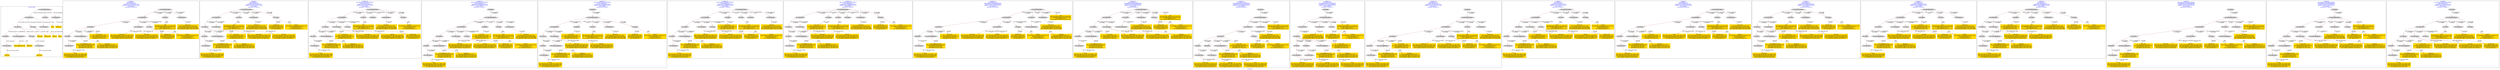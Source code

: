 digraph n0 {
fontcolor="blue"
remincross="true"
label="s01-cb.csv"
subgraph cluster_0 {
label="1-correct model"
n2[style="filled",color="white",fillcolor="lightgray",label="E12_Production1"];
n3[style="filled",color="white",fillcolor="lightgray",label="E21_Person1"];
n4[style="filled",color="white",fillcolor="lightgray",label="E55_Type1"];
n5[style="filled",color="white",fillcolor="lightgray",label="E52_Time-Span3"];
n6[style="filled",color="white",fillcolor="lightgray",label="E69_Death1"];
n7[style="filled",color="white",fillcolor="lightgray",label="E82_Actor_Appellation1"];
n8[style="filled",color="white",fillcolor="lightgray",label="E67_Birth1"];
n9[shape="plaintext",style="filled",fillcolor="gold",label="Actor_URI"];
n10[style="filled",color="white",fillcolor="lightgray",label="E22_Man-Made_Object1"];
n11[style="filled",color="white",fillcolor="lightgray",label="E35_Title1"];
n12[style="filled",color="white",fillcolor="lightgray",label="E54_Dimension1"];
n13[shape="plaintext",style="filled",fillcolor="gold",label="Title"];
n14[style="filled",color="white",fillcolor="lightgray",label="E52_Time-Span1"];
n15[shape="plaintext",style="filled",fillcolor="gold",label="Begin Date"];
n16[style="filled",color="white",fillcolor="lightgray",label="E52_Time-Span2"];
n17[shape="plaintext",style="filled",fillcolor="gold",label="End Date"];
n18[shape="plaintext",style="filled",fillcolor="gold",label="Dated"];
n19[shape="plaintext",style="filled",fillcolor="gold",label="Dimensions"];
n20[shape="plaintext",style="filled",fillcolor="gold",label="Medium_URI"];
n21[shape="plaintext",style="filled",fillcolor="gold",label="Medium"];
n22[shape="plaintext",style="filled",fillcolor="gold",label="Artist_Appellation_URI"];
n23[shape="plaintext",style="filled",fillcolor="gold",label="Attribution"];
}
subgraph cluster_1 {
label="candidate 0\nlink coherence:1.0\nnode coherence:1.0\nconfidence:0.444730338567109\nmapping score:0.5315767795223696\ncost:18.99924\n-precision:0.84-recall:0.76"
n25[style="filled",color="white",fillcolor="lightgray",label="E12_Production1"];
n26[style="filled",color="white",fillcolor="lightgray",label="E21_Person1"];
n27[style="filled",color="white",fillcolor="lightgray",label="E52_Time-Span2"];
n28[style="filled",color="white",fillcolor="lightgray",label="E55_Type1"];
n29[style="filled",color="white",fillcolor="lightgray",label="E67_Birth1"];
n30[style="filled",color="white",fillcolor="lightgray",label="E82_Actor_Appellation1"];
n31[style="filled",color="white",fillcolor="lightgray",label="E22_Man-Made_Object1"];
n32[style="filled",color="white",fillcolor="lightgray",label="E35_Title1"];
n33[style="filled",color="white",fillcolor="lightgray",label="E54_Dimension1"];
n34[style="filled",color="white",fillcolor="lightgray",label="E52_Time-Span1"];
n35[shape="plaintext",style="filled",fillcolor="gold",label="Medium_URI\n[E55_Type,classLink,0.399]\n[E57_Material,classLink,0.374]\n[E74_Group,classLink,0.198]\n[E55_Type,label,0.03]"];
n36[shape="plaintext",style="filled",fillcolor="gold",label="Artist_Appellation_URI\n[E82_Actor_Appellation,classLink,0.885]\n[E21_Person,classLink,0.056]\n[E39_Actor,classLink,0.045]\n[E30_Right,P3_has_note,0.014]"];
n37[shape="plaintext",style="filled",fillcolor="gold",label="Medium\n[E29_Design_or_Procedure,P3_has_note,0.315]\n[E57_Material,label,0.272]\n[E55_Type,label,0.24]\n[E57_Material,classLink,0.172]"];
n38[shape="plaintext",style="filled",fillcolor="gold",label="Attribution\n[E82_Actor_Appellation,label,0.407]\n[E22_Man-Made_Object,P3_has_note,0.245]\n[E73_Information_Object,P3_has_note,0.205]\n[E33_Linguistic_Object,P3_has_note,0.143]"];
n39[shape="plaintext",style="filled",fillcolor="gold",label="Dated\n[E52_Time-Span,P82_at_some_time_within,0.439]\n[E52_Time-Span,P82a_begin_of_the_begin,0.196]\n[E52_Time-Span,P82b_end_of_the_end,0.183]\n[E12_Production,P3_has_note,0.183]"];
n40[shape="plaintext",style="filled",fillcolor="gold",label="Begin Date\n[E52_Time-Span,P82_at_some_time_within,0.413]\n[E52_Time-Span,P82a_begin_of_the_begin,0.283]\n[E52_Time-Span,P82b_end_of_the_end,0.234]\n[E33_Linguistic_Object,P3_has_note,0.069]"];
n41[shape="plaintext",style="filled",fillcolor="gold",label="End Date\n[E52_Time-Span,P82b_end_of_the_end,0.469]\n[E52_Time-Span,P82_at_some_time_within,0.356]\n[E52_Time-Span,P82a_begin_of_the_begin,0.119]\n[E33_Linguistic_Object,P3_has_note,0.057]"];
n42[shape="plaintext",style="filled",fillcolor="gold",label="Title\n[E22_Man-Made_Object,P3_has_note,0.301]\n[E73_Information_Object,P3_has_note,0.263]\n[E35_Title,label,0.242]\n[E33_Linguistic_Object,P3_has_note,0.193]"];
n43[shape="plaintext",style="filled",fillcolor="gold",label="Dimensions\n[E54_Dimension,P3_has_note,0.738]\n[E22_Man-Made_Object,classLink,0.099]\n[E22_Man-Made_Object,P3_has_note,0.098]\n[E73_Information_Object,P3_has_note,0.066]"];
n44[shape="plaintext",style="filled",fillcolor="gold",label="Actor_URI\n[E21_Person,classLink,0.346]\n[E82_Actor_Appellation,classLink,0.297]\n[E39_Actor,classLink,0.272]\n[E30_Right,P3_has_note,0.085]"];
}
subgraph cluster_2 {
label="candidate 1\nlink coherence:1.0\nnode coherence:1.0\nconfidence:0.444730338567109\nmapping score:0.5315767795223696\ncost:18.99927\n-precision:0.79-recall:0.71"
n46[style="filled",color="white",fillcolor="lightgray",label="E12_Production1"];
n47[style="filled",color="white",fillcolor="lightgray",label="E21_Person1"];
n48[style="filled",color="white",fillcolor="lightgray",label="E52_Time-Span2"];
n49[style="filled",color="white",fillcolor="lightgray",label="E67_Birth1"];
n50[style="filled",color="white",fillcolor="lightgray",label="E82_Actor_Appellation1"];
n51[style="filled",color="white",fillcolor="lightgray",label="E22_Man-Made_Object1"];
n52[style="filled",color="white",fillcolor="lightgray",label="E35_Title1"];
n53[style="filled",color="white",fillcolor="lightgray",label="E54_Dimension1"];
n54[style="filled",color="white",fillcolor="lightgray",label="E55_Type2"];
n55[style="filled",color="white",fillcolor="lightgray",label="E52_Time-Span1"];
n56[shape="plaintext",style="filled",fillcolor="gold",label="Artist_Appellation_URI\n[E82_Actor_Appellation,classLink,0.885]\n[E21_Person,classLink,0.056]\n[E39_Actor,classLink,0.045]\n[E30_Right,P3_has_note,0.014]"];
n57[shape="plaintext",style="filled",fillcolor="gold",label="Attribution\n[E82_Actor_Appellation,label,0.407]\n[E22_Man-Made_Object,P3_has_note,0.245]\n[E73_Information_Object,P3_has_note,0.205]\n[E33_Linguistic_Object,P3_has_note,0.143]"];
n58[shape="plaintext",style="filled",fillcolor="gold",label="Dated\n[E52_Time-Span,P82_at_some_time_within,0.439]\n[E52_Time-Span,P82a_begin_of_the_begin,0.196]\n[E52_Time-Span,P82b_end_of_the_end,0.183]\n[E12_Production,P3_has_note,0.183]"];
n59[shape="plaintext",style="filled",fillcolor="gold",label="Begin Date\n[E52_Time-Span,P82_at_some_time_within,0.413]\n[E52_Time-Span,P82a_begin_of_the_begin,0.283]\n[E52_Time-Span,P82b_end_of_the_end,0.234]\n[E33_Linguistic_Object,P3_has_note,0.069]"];
n60[shape="plaintext",style="filled",fillcolor="gold",label="Medium_URI\n[E55_Type,classLink,0.399]\n[E57_Material,classLink,0.374]\n[E74_Group,classLink,0.198]\n[E55_Type,label,0.03]"];
n61[shape="plaintext",style="filled",fillcolor="gold",label="Medium\n[E29_Design_or_Procedure,P3_has_note,0.315]\n[E57_Material,label,0.272]\n[E55_Type,label,0.24]\n[E57_Material,classLink,0.172]"];
n62[shape="plaintext",style="filled",fillcolor="gold",label="End Date\n[E52_Time-Span,P82b_end_of_the_end,0.469]\n[E52_Time-Span,P82_at_some_time_within,0.356]\n[E52_Time-Span,P82a_begin_of_the_begin,0.119]\n[E33_Linguistic_Object,P3_has_note,0.057]"];
n63[shape="plaintext",style="filled",fillcolor="gold",label="Title\n[E22_Man-Made_Object,P3_has_note,0.301]\n[E73_Information_Object,P3_has_note,0.263]\n[E35_Title,label,0.242]\n[E33_Linguistic_Object,P3_has_note,0.193]"];
n64[shape="plaintext",style="filled",fillcolor="gold",label="Dimensions\n[E54_Dimension,P3_has_note,0.738]\n[E22_Man-Made_Object,classLink,0.099]\n[E22_Man-Made_Object,P3_has_note,0.098]\n[E73_Information_Object,P3_has_note,0.066]"];
n65[shape="plaintext",style="filled",fillcolor="gold",label="Actor_URI\n[E21_Person,classLink,0.346]\n[E82_Actor_Appellation,classLink,0.297]\n[E39_Actor,classLink,0.272]\n[E30_Right,P3_has_note,0.085]"];
}
subgraph cluster_3 {
label="candidate 10\nlink coherence:0.9523809523809523\nnode coherence:1.0\nconfidence:0.444730338567109\nmapping score:0.514910112855703\ncost:20.9992\n-precision:0.71-recall:0.71"
n67[style="filled",color="white",fillcolor="lightgray",label="E12_Production1"];
n68[style="filled",color="white",fillcolor="lightgray",label="E21_Person1"];
n69[style="filled",color="white",fillcolor="lightgray",label="E52_Time-Span2"];
n70[style="filled",color="white",fillcolor="lightgray",label="E55_Type1"];
n71[style="filled",color="white",fillcolor="lightgray",label="E67_Birth1"];
n72[style="filled",color="white",fillcolor="lightgray",label="E82_Actor_Appellation1"];
n73[style="filled",color="white",fillcolor="lightgray",label="E22_Man-Made_Object1"];
n74[style="filled",color="white",fillcolor="lightgray",label="E35_Title1"];
n75[style="filled",color="white",fillcolor="lightgray",label="E38_Image1"];
n76[style="filled",color="white",fillcolor="lightgray",label="E54_Dimension1"];
n77[style="filled",color="white",fillcolor="lightgray",label="E55_Type2"];
n78[style="filled",color="white",fillcolor="lightgray",label="E52_Time-Span1"];
n79[shape="plaintext",style="filled",fillcolor="gold",label="Medium_URI\n[E55_Type,classLink,0.399]\n[E57_Material,classLink,0.374]\n[E74_Group,classLink,0.198]\n[E55_Type,label,0.03]"];
n80[shape="plaintext",style="filled",fillcolor="gold",label="Artist_Appellation_URI\n[E82_Actor_Appellation,classLink,0.885]\n[E21_Person,classLink,0.056]\n[E39_Actor,classLink,0.045]\n[E30_Right,P3_has_note,0.014]"];
n81[shape="plaintext",style="filled",fillcolor="gold",label="Attribution\n[E82_Actor_Appellation,label,0.407]\n[E22_Man-Made_Object,P3_has_note,0.245]\n[E73_Information_Object,P3_has_note,0.205]\n[E33_Linguistic_Object,P3_has_note,0.143]"];
n82[shape="plaintext",style="filled",fillcolor="gold",label="Dated\n[E52_Time-Span,P82_at_some_time_within,0.439]\n[E52_Time-Span,P82a_begin_of_the_begin,0.196]\n[E52_Time-Span,P82b_end_of_the_end,0.183]\n[E12_Production,P3_has_note,0.183]"];
n83[shape="plaintext",style="filled",fillcolor="gold",label="Begin Date\n[E52_Time-Span,P82_at_some_time_within,0.413]\n[E52_Time-Span,P82a_begin_of_the_begin,0.283]\n[E52_Time-Span,P82b_end_of_the_end,0.234]\n[E33_Linguistic_Object,P3_has_note,0.069]"];
n84[shape="plaintext",style="filled",fillcolor="gold",label="Medium\n[E29_Design_or_Procedure,P3_has_note,0.315]\n[E57_Material,label,0.272]\n[E55_Type,label,0.24]\n[E57_Material,classLink,0.172]"];
n85[shape="plaintext",style="filled",fillcolor="gold",label="End Date\n[E52_Time-Span,P82b_end_of_the_end,0.469]\n[E52_Time-Span,P82_at_some_time_within,0.356]\n[E52_Time-Span,P82a_begin_of_the_begin,0.119]\n[E33_Linguistic_Object,P3_has_note,0.057]"];
n86[shape="plaintext",style="filled",fillcolor="gold",label="Title\n[E22_Man-Made_Object,P3_has_note,0.301]\n[E73_Information_Object,P3_has_note,0.263]\n[E35_Title,label,0.242]\n[E33_Linguistic_Object,P3_has_note,0.193]"];
n87[shape="plaintext",style="filled",fillcolor="gold",label="Dimensions\n[E54_Dimension,P3_has_note,0.738]\n[E22_Man-Made_Object,classLink,0.099]\n[E22_Man-Made_Object,P3_has_note,0.098]\n[E73_Information_Object,P3_has_note,0.066]"];
n88[shape="plaintext",style="filled",fillcolor="gold",label="Actor_URI\n[E21_Person,classLink,0.346]\n[E82_Actor_Appellation,classLink,0.297]\n[E39_Actor,classLink,0.272]\n[E30_Right,P3_has_note,0.085]"];
}
subgraph cluster_4 {
label="candidate 11\nlink coherence:0.9523809523809523\nnode coherence:1.0\nconfidence:0.4186409055537664\nmapping score:0.5228803018512554\ncost:20.99915\n-precision:0.71-recall:0.71"
n90[style="filled",color="white",fillcolor="lightgray",label="E12_Production1"];
n91[style="filled",color="white",fillcolor="lightgray",label="E21_Person1"];
n92[style="filled",color="white",fillcolor="lightgray",label="E52_Time-Span2"];
n93[style="filled",color="white",fillcolor="lightgray",label="E55_Type1"];
n94[style="filled",color="white",fillcolor="lightgray",label="E67_Birth1"];
n95[style="filled",color="white",fillcolor="lightgray",label="E82_Actor_Appellation1"];
n96[style="filled",color="white",fillcolor="lightgray",label="E22_Man-Made_Object1"];
n97[style="filled",color="white",fillcolor="lightgray",label="E30_Right1"];
n98[style="filled",color="white",fillcolor="lightgray",label="E35_Title1"];
n99[style="filled",color="white",fillcolor="lightgray",label="E54_Dimension1"];
n100[style="filled",color="white",fillcolor="lightgray",label="E38_Image1"];
n101[style="filled",color="white",fillcolor="lightgray",label="E52_Time-Span1"];
n102[shape="plaintext",style="filled",fillcolor="gold",label="Medium_URI\n[E55_Type,classLink,0.399]\n[E57_Material,classLink,0.374]\n[E74_Group,classLink,0.198]\n[E55_Type,label,0.03]"];
n103[shape="plaintext",style="filled",fillcolor="gold",label="Actor_URI\n[E21_Person,classLink,0.346]\n[E82_Actor_Appellation,classLink,0.297]\n[E39_Actor,classLink,0.272]\n[E30_Right,P3_has_note,0.085]"];
n104[shape="plaintext",style="filled",fillcolor="gold",label="Artist_Appellation_URI\n[E82_Actor_Appellation,classLink,0.885]\n[E21_Person,classLink,0.056]\n[E39_Actor,classLink,0.045]\n[E30_Right,P3_has_note,0.014]"];
n105[shape="plaintext",style="filled",fillcolor="gold",label="Medium\n[E29_Design_or_Procedure,P3_has_note,0.315]\n[E57_Material,label,0.272]\n[E55_Type,label,0.24]\n[E57_Material,classLink,0.172]"];
n106[shape="plaintext",style="filled",fillcolor="gold",label="Attribution\n[E82_Actor_Appellation,label,0.407]\n[E22_Man-Made_Object,P3_has_note,0.245]\n[E73_Information_Object,P3_has_note,0.205]\n[E33_Linguistic_Object,P3_has_note,0.143]"];
n107[shape="plaintext",style="filled",fillcolor="gold",label="Dated\n[E52_Time-Span,P82_at_some_time_within,0.439]\n[E52_Time-Span,P82a_begin_of_the_begin,0.196]\n[E52_Time-Span,P82b_end_of_the_end,0.183]\n[E12_Production,P3_has_note,0.183]"];
n108[shape="plaintext",style="filled",fillcolor="gold",label="Begin Date\n[E52_Time-Span,P82_at_some_time_within,0.413]\n[E52_Time-Span,P82a_begin_of_the_begin,0.283]\n[E52_Time-Span,P82b_end_of_the_end,0.234]\n[E33_Linguistic_Object,P3_has_note,0.069]"];
n109[shape="plaintext",style="filled",fillcolor="gold",label="End Date\n[E52_Time-Span,P82b_end_of_the_end,0.469]\n[E52_Time-Span,P82_at_some_time_within,0.356]\n[E52_Time-Span,P82a_begin_of_the_begin,0.119]\n[E33_Linguistic_Object,P3_has_note,0.057]"];
n110[shape="plaintext",style="filled",fillcolor="gold",label="Title\n[E22_Man-Made_Object,P3_has_note,0.301]\n[E73_Information_Object,P3_has_note,0.263]\n[E35_Title,label,0.242]\n[E33_Linguistic_Object,P3_has_note,0.193]"];
n111[shape="plaintext",style="filled",fillcolor="gold",label="Dimensions\n[E54_Dimension,P3_has_note,0.738]\n[E22_Man-Made_Object,classLink,0.099]\n[E22_Man-Made_Object,P3_has_note,0.098]\n[E73_Information_Object,P3_has_note,0.066]"];
}
subgraph cluster_5 {
label="candidate 12\nlink coherence:0.9523809523809523\nnode coherence:1.0\nconfidence:0.4186409055537664\nmapping score:0.5228803018512554\ncost:20.99918\n-precision:0.67-recall:0.67"
n113[style="filled",color="white",fillcolor="lightgray",label="E12_Production1"];
n114[style="filled",color="white",fillcolor="lightgray",label="E21_Person1"];
n115[style="filled",color="white",fillcolor="lightgray",label="E52_Time-Span2"];
n116[style="filled",color="white",fillcolor="lightgray",label="E67_Birth1"];
n117[style="filled",color="white",fillcolor="lightgray",label="E82_Actor_Appellation1"];
n118[style="filled",color="white",fillcolor="lightgray",label="E22_Man-Made_Object1"];
n119[style="filled",color="white",fillcolor="lightgray",label="E30_Right1"];
n120[style="filled",color="white",fillcolor="lightgray",label="E35_Title1"];
n121[style="filled",color="white",fillcolor="lightgray",label="E54_Dimension1"];
n122[style="filled",color="white",fillcolor="lightgray",label="E55_Type2"];
n123[style="filled",color="white",fillcolor="lightgray",label="E38_Image1"];
n124[style="filled",color="white",fillcolor="lightgray",label="E52_Time-Span1"];
n125[shape="plaintext",style="filled",fillcolor="gold",label="Actor_URI\n[E21_Person,classLink,0.346]\n[E82_Actor_Appellation,classLink,0.297]\n[E39_Actor,classLink,0.272]\n[E30_Right,P3_has_note,0.085]"];
n126[shape="plaintext",style="filled",fillcolor="gold",label="Artist_Appellation_URI\n[E82_Actor_Appellation,classLink,0.885]\n[E21_Person,classLink,0.056]\n[E39_Actor,classLink,0.045]\n[E30_Right,P3_has_note,0.014]"];
n127[shape="plaintext",style="filled",fillcolor="gold",label="Attribution\n[E82_Actor_Appellation,label,0.407]\n[E22_Man-Made_Object,P3_has_note,0.245]\n[E73_Information_Object,P3_has_note,0.205]\n[E33_Linguistic_Object,P3_has_note,0.143]"];
n128[shape="plaintext",style="filled",fillcolor="gold",label="Dated\n[E52_Time-Span,P82_at_some_time_within,0.439]\n[E52_Time-Span,P82a_begin_of_the_begin,0.196]\n[E52_Time-Span,P82b_end_of_the_end,0.183]\n[E12_Production,P3_has_note,0.183]"];
n129[shape="plaintext",style="filled",fillcolor="gold",label="Begin Date\n[E52_Time-Span,P82_at_some_time_within,0.413]\n[E52_Time-Span,P82a_begin_of_the_begin,0.283]\n[E52_Time-Span,P82b_end_of_the_end,0.234]\n[E33_Linguistic_Object,P3_has_note,0.069]"];
n130[shape="plaintext",style="filled",fillcolor="gold",label="Medium_URI\n[E55_Type,classLink,0.399]\n[E57_Material,classLink,0.374]\n[E74_Group,classLink,0.198]\n[E55_Type,label,0.03]"];
n131[shape="plaintext",style="filled",fillcolor="gold",label="Medium\n[E29_Design_or_Procedure,P3_has_note,0.315]\n[E57_Material,label,0.272]\n[E55_Type,label,0.24]\n[E57_Material,classLink,0.172]"];
n132[shape="plaintext",style="filled",fillcolor="gold",label="End Date\n[E52_Time-Span,P82b_end_of_the_end,0.469]\n[E52_Time-Span,P82_at_some_time_within,0.356]\n[E52_Time-Span,P82a_begin_of_the_begin,0.119]\n[E33_Linguistic_Object,P3_has_note,0.057]"];
n133[shape="plaintext",style="filled",fillcolor="gold",label="Title\n[E22_Man-Made_Object,P3_has_note,0.301]\n[E73_Information_Object,P3_has_note,0.263]\n[E35_Title,label,0.242]\n[E33_Linguistic_Object,P3_has_note,0.193]"];
n134[shape="plaintext",style="filled",fillcolor="gold",label="Dimensions\n[E54_Dimension,P3_has_note,0.738]\n[E22_Man-Made_Object,classLink,0.099]\n[E22_Man-Made_Object,P3_has_note,0.098]\n[E73_Information_Object,P3_has_note,0.066]"];
}
subgraph cluster_6 {
label="candidate 13\nlink coherence:0.9523809523809523\nnode coherence:1.0\nconfidence:0.4186409055537664\nmapping score:0.5228803018512554\ncost:20.99924\n-precision:0.71-recall:0.71"
n136[style="filled",color="white",fillcolor="lightgray",label="E12_Production1"];
n137[style="filled",color="white",fillcolor="lightgray",label="E21_Person1"];
n138[style="filled",color="white",fillcolor="lightgray",label="E52_Time-Span2"];
n139[style="filled",color="white",fillcolor="lightgray",label="E55_Type1"];
n140[style="filled",color="white",fillcolor="lightgray",label="E67_Birth1"];
n141[style="filled",color="white",fillcolor="lightgray",label="E82_Actor_Appellation1"];
n142[style="filled",color="white",fillcolor="lightgray",label="E22_Man-Made_Object1"];
n143[style="filled",color="white",fillcolor="lightgray",label="E30_Right1"];
n144[style="filled",color="white",fillcolor="lightgray",label="E35_Title1"];
n145[style="filled",color="white",fillcolor="lightgray",label="E38_Image1"];
n146[style="filled",color="white",fillcolor="lightgray",label="E54_Dimension1"];
n147[style="filled",color="white",fillcolor="lightgray",label="E52_Time-Span1"];
n148[shape="plaintext",style="filled",fillcolor="gold",label="Medium_URI\n[E55_Type,classLink,0.399]\n[E57_Material,classLink,0.374]\n[E74_Group,classLink,0.198]\n[E55_Type,label,0.03]"];
n149[shape="plaintext",style="filled",fillcolor="gold",label="Actor_URI\n[E21_Person,classLink,0.346]\n[E82_Actor_Appellation,classLink,0.297]\n[E39_Actor,classLink,0.272]\n[E30_Right,P3_has_note,0.085]"];
n150[shape="plaintext",style="filled",fillcolor="gold",label="Artist_Appellation_URI\n[E82_Actor_Appellation,classLink,0.885]\n[E21_Person,classLink,0.056]\n[E39_Actor,classLink,0.045]\n[E30_Right,P3_has_note,0.014]"];
n151[shape="plaintext",style="filled",fillcolor="gold",label="Medium\n[E29_Design_or_Procedure,P3_has_note,0.315]\n[E57_Material,label,0.272]\n[E55_Type,label,0.24]\n[E57_Material,classLink,0.172]"];
n152[shape="plaintext",style="filled",fillcolor="gold",label="Attribution\n[E82_Actor_Appellation,label,0.407]\n[E22_Man-Made_Object,P3_has_note,0.245]\n[E73_Information_Object,P3_has_note,0.205]\n[E33_Linguistic_Object,P3_has_note,0.143]"];
n153[shape="plaintext",style="filled",fillcolor="gold",label="Dated\n[E52_Time-Span,P82_at_some_time_within,0.439]\n[E52_Time-Span,P82a_begin_of_the_begin,0.196]\n[E52_Time-Span,P82b_end_of_the_end,0.183]\n[E12_Production,P3_has_note,0.183]"];
n154[shape="plaintext",style="filled",fillcolor="gold",label="Begin Date\n[E52_Time-Span,P82_at_some_time_within,0.413]\n[E52_Time-Span,P82a_begin_of_the_begin,0.283]\n[E52_Time-Span,P82b_end_of_the_end,0.234]\n[E33_Linguistic_Object,P3_has_note,0.069]"];
n155[shape="plaintext",style="filled",fillcolor="gold",label="End Date\n[E52_Time-Span,P82b_end_of_the_end,0.469]\n[E52_Time-Span,P82_at_some_time_within,0.356]\n[E52_Time-Span,P82a_begin_of_the_begin,0.119]\n[E33_Linguistic_Object,P3_has_note,0.057]"];
n156[shape="plaintext",style="filled",fillcolor="gold",label="Title\n[E22_Man-Made_Object,P3_has_note,0.301]\n[E73_Information_Object,P3_has_note,0.263]\n[E35_Title,label,0.242]\n[E33_Linguistic_Object,P3_has_note,0.193]"];
n157[shape="plaintext",style="filled",fillcolor="gold",label="Dimensions\n[E54_Dimension,P3_has_note,0.738]\n[E22_Man-Made_Object,classLink,0.099]\n[E22_Man-Made_Object,P3_has_note,0.098]\n[E73_Information_Object,P3_has_note,0.066]"];
}
subgraph cluster_7 {
label="candidate 14\nlink coherence:0.9523809523809523\nnode coherence:1.0\nconfidence:0.4186409055537664\nmapping score:0.5228803018512554\ncost:20.99927\n-precision:0.67-recall:0.67"
n159[style="filled",color="white",fillcolor="lightgray",label="E12_Production1"];
n160[style="filled",color="white",fillcolor="lightgray",label="E21_Person1"];
n161[style="filled",color="white",fillcolor="lightgray",label="E52_Time-Span2"];
n162[style="filled",color="white",fillcolor="lightgray",label="E67_Birth1"];
n163[style="filled",color="white",fillcolor="lightgray",label="E82_Actor_Appellation1"];
n164[style="filled",color="white",fillcolor="lightgray",label="E22_Man-Made_Object1"];
n165[style="filled",color="white",fillcolor="lightgray",label="E30_Right1"];
n166[style="filled",color="white",fillcolor="lightgray",label="E35_Title1"];
n167[style="filled",color="white",fillcolor="lightgray",label="E38_Image1"];
n168[style="filled",color="white",fillcolor="lightgray",label="E54_Dimension1"];
n169[style="filled",color="white",fillcolor="lightgray",label="E55_Type2"];
n170[style="filled",color="white",fillcolor="lightgray",label="E52_Time-Span1"];
n171[shape="plaintext",style="filled",fillcolor="gold",label="Actor_URI\n[E21_Person,classLink,0.346]\n[E82_Actor_Appellation,classLink,0.297]\n[E39_Actor,classLink,0.272]\n[E30_Right,P3_has_note,0.085]"];
n172[shape="plaintext",style="filled",fillcolor="gold",label="Artist_Appellation_URI\n[E82_Actor_Appellation,classLink,0.885]\n[E21_Person,classLink,0.056]\n[E39_Actor,classLink,0.045]\n[E30_Right,P3_has_note,0.014]"];
n173[shape="plaintext",style="filled",fillcolor="gold",label="Attribution\n[E82_Actor_Appellation,label,0.407]\n[E22_Man-Made_Object,P3_has_note,0.245]\n[E73_Information_Object,P3_has_note,0.205]\n[E33_Linguistic_Object,P3_has_note,0.143]"];
n174[shape="plaintext",style="filled",fillcolor="gold",label="Dated\n[E52_Time-Span,P82_at_some_time_within,0.439]\n[E52_Time-Span,P82a_begin_of_the_begin,0.196]\n[E52_Time-Span,P82b_end_of_the_end,0.183]\n[E12_Production,P3_has_note,0.183]"];
n175[shape="plaintext",style="filled",fillcolor="gold",label="Begin Date\n[E52_Time-Span,P82_at_some_time_within,0.413]\n[E52_Time-Span,P82a_begin_of_the_begin,0.283]\n[E52_Time-Span,P82b_end_of_the_end,0.234]\n[E33_Linguistic_Object,P3_has_note,0.069]"];
n176[shape="plaintext",style="filled",fillcolor="gold",label="Medium_URI\n[E55_Type,classLink,0.399]\n[E57_Material,classLink,0.374]\n[E74_Group,classLink,0.198]\n[E55_Type,label,0.03]"];
n177[shape="plaintext",style="filled",fillcolor="gold",label="Medium\n[E29_Design_or_Procedure,P3_has_note,0.315]\n[E57_Material,label,0.272]\n[E55_Type,label,0.24]\n[E57_Material,classLink,0.172]"];
n178[shape="plaintext",style="filled",fillcolor="gold",label="End Date\n[E52_Time-Span,P82b_end_of_the_end,0.469]\n[E52_Time-Span,P82_at_some_time_within,0.356]\n[E52_Time-Span,P82a_begin_of_the_begin,0.119]\n[E33_Linguistic_Object,P3_has_note,0.057]"];
n179[shape="plaintext",style="filled",fillcolor="gold",label="Title\n[E22_Man-Made_Object,P3_has_note,0.301]\n[E73_Information_Object,P3_has_note,0.263]\n[E35_Title,label,0.242]\n[E33_Linguistic_Object,P3_has_note,0.193]"];
n180[shape="plaintext",style="filled",fillcolor="gold",label="Dimensions\n[E54_Dimension,P3_has_note,0.738]\n[E22_Man-Made_Object,classLink,0.099]\n[E22_Man-Made_Object,P3_has_note,0.098]\n[E73_Information_Object,P3_has_note,0.066]"];
}
subgraph cluster_8 {
label="candidate 15\nlink coherence:0.95\nnode coherence:0.9444444444444444\nconfidence:0.46371095322944766\nmapping score:0.5027184658912974\ncost:19.99937\n-precision:0.65-recall:0.62"
n182[style="filled",color="white",fillcolor="lightgray",label="E12_Production1"];
n183[style="filled",color="white",fillcolor="lightgray",label="E21_Person1"];
n184[style="filled",color="white",fillcolor="lightgray",label="E52_Time-Span2"];
n185[style="filled",color="white",fillcolor="lightgray",label="E55_Type1"];
n186[style="filled",color="white",fillcolor="lightgray",label="E69_Death1"];
n187[style="filled",color="white",fillcolor="lightgray",label="E82_Actor_Appellation1"];
n188[style="filled",color="white",fillcolor="lightgray",label="E21_Person2"];
n189[style="filled",color="white",fillcolor="lightgray",label="E82_Actor_Appellation2"];
n190[style="filled",color="white",fillcolor="lightgray",label="E22_Man-Made_Object1"];
n191[style="filled",color="white",fillcolor="lightgray",label="E54_Dimension1"];
n192[style="filled",color="white",fillcolor="lightgray",label="E52_Time-Span4"];
n193[shape="plaintext",style="filled",fillcolor="gold",label="Medium_URI\n[E55_Type,classLink,0.399]\n[E57_Material,classLink,0.374]\n[E74_Group,classLink,0.198]\n[E55_Type,label,0.03]"];
n194[shape="plaintext",style="filled",fillcolor="gold",label="Begin Date\n[E52_Time-Span,P82_at_some_time_within,0.413]\n[E52_Time-Span,P82a_begin_of_the_begin,0.283]\n[E52_Time-Span,P82b_end_of_the_end,0.234]\n[E33_Linguistic_Object,P3_has_note,0.069]"];
n195[shape="plaintext",style="filled",fillcolor="gold",label="Artist_Appellation_URI\n[E82_Actor_Appellation,classLink,0.885]\n[E21_Person,classLink,0.056]\n[E39_Actor,classLink,0.045]\n[E30_Right,P3_has_note,0.014]"];
n196[shape="plaintext",style="filled",fillcolor="gold",label="Title\n[E22_Man-Made_Object,P3_has_note,0.301]\n[E73_Information_Object,P3_has_note,0.263]\n[E35_Title,label,0.242]\n[E33_Linguistic_Object,P3_has_note,0.193]"];
n197[shape="plaintext",style="filled",fillcolor="gold",label="Medium\n[E29_Design_or_Procedure,P3_has_note,0.315]\n[E57_Material,label,0.272]\n[E55_Type,label,0.24]\n[E57_Material,classLink,0.172]"];
n198[shape="plaintext",style="filled",fillcolor="gold",label="Attribution\n[E82_Actor_Appellation,label,0.407]\n[E22_Man-Made_Object,P3_has_note,0.245]\n[E73_Information_Object,P3_has_note,0.205]\n[E33_Linguistic_Object,P3_has_note,0.143]"];
n199[shape="plaintext",style="filled",fillcolor="gold",label="End Date\n[E52_Time-Span,P82b_end_of_the_end,0.469]\n[E52_Time-Span,P82_at_some_time_within,0.356]\n[E52_Time-Span,P82a_begin_of_the_begin,0.119]\n[E33_Linguistic_Object,P3_has_note,0.057]"];
n200[shape="plaintext",style="filled",fillcolor="gold",label="Dimensions\n[E54_Dimension,P3_has_note,0.738]\n[E22_Man-Made_Object,classLink,0.099]\n[E22_Man-Made_Object,P3_has_note,0.098]\n[E73_Information_Object,P3_has_note,0.066]"];
n201[shape="plaintext",style="filled",fillcolor="gold",label="Dated\n[E52_Time-Span,P82_at_some_time_within,0.439]\n[E52_Time-Span,P82a_begin_of_the_begin,0.196]\n[E52_Time-Span,P82b_end_of_the_end,0.183]\n[E12_Production,P3_has_note,0.183]"];
n202[shape="plaintext",style="filled",fillcolor="gold",label="Actor_URI\n[E21_Person,classLink,0.346]\n[E82_Actor_Appellation,classLink,0.297]\n[E39_Actor,classLink,0.272]\n[E30_Right,P3_has_note,0.085]"];
}
subgraph cluster_9 {
label="candidate 16\nlink coherence:0.95\nnode coherence:0.9444444444444444\nconfidence:0.46371095322944766\nmapping score:0.5027184658912974\ncost:19.9994\n-precision:0.6-recall:0.57"
n204[style="filled",color="white",fillcolor="lightgray",label="E12_Production1"];
n205[style="filled",color="white",fillcolor="lightgray",label="E21_Person1"];
n206[style="filled",color="white",fillcolor="lightgray",label="E52_Time-Span2"];
n207[style="filled",color="white",fillcolor="lightgray",label="E69_Death1"];
n208[style="filled",color="white",fillcolor="lightgray",label="E82_Actor_Appellation1"];
n209[style="filled",color="white",fillcolor="lightgray",label="E21_Person2"];
n210[style="filled",color="white",fillcolor="lightgray",label="E82_Actor_Appellation2"];
n211[style="filled",color="white",fillcolor="lightgray",label="E22_Man-Made_Object1"];
n212[style="filled",color="white",fillcolor="lightgray",label="E54_Dimension1"];
n213[style="filled",color="white",fillcolor="lightgray",label="E55_Type2"];
n214[style="filled",color="white",fillcolor="lightgray",label="E52_Time-Span4"];
n215[shape="plaintext",style="filled",fillcolor="gold",label="Begin Date\n[E52_Time-Span,P82_at_some_time_within,0.413]\n[E52_Time-Span,P82a_begin_of_the_begin,0.283]\n[E52_Time-Span,P82b_end_of_the_end,0.234]\n[E33_Linguistic_Object,P3_has_note,0.069]"];
n216[shape="plaintext",style="filled",fillcolor="gold",label="Artist_Appellation_URI\n[E82_Actor_Appellation,classLink,0.885]\n[E21_Person,classLink,0.056]\n[E39_Actor,classLink,0.045]\n[E30_Right,P3_has_note,0.014]"];
n217[shape="plaintext",style="filled",fillcolor="gold",label="Title\n[E22_Man-Made_Object,P3_has_note,0.301]\n[E73_Information_Object,P3_has_note,0.263]\n[E35_Title,label,0.242]\n[E33_Linguistic_Object,P3_has_note,0.193]"];
n218[shape="plaintext",style="filled",fillcolor="gold",label="Attribution\n[E82_Actor_Appellation,label,0.407]\n[E22_Man-Made_Object,P3_has_note,0.245]\n[E73_Information_Object,P3_has_note,0.205]\n[E33_Linguistic_Object,P3_has_note,0.143]"];
n219[shape="plaintext",style="filled",fillcolor="gold",label="Medium_URI\n[E55_Type,classLink,0.399]\n[E57_Material,classLink,0.374]\n[E74_Group,classLink,0.198]\n[E55_Type,label,0.03]"];
n220[shape="plaintext",style="filled",fillcolor="gold",label="Medium\n[E29_Design_or_Procedure,P3_has_note,0.315]\n[E57_Material,label,0.272]\n[E55_Type,label,0.24]\n[E57_Material,classLink,0.172]"];
n221[shape="plaintext",style="filled",fillcolor="gold",label="End Date\n[E52_Time-Span,P82b_end_of_the_end,0.469]\n[E52_Time-Span,P82_at_some_time_within,0.356]\n[E52_Time-Span,P82a_begin_of_the_begin,0.119]\n[E33_Linguistic_Object,P3_has_note,0.057]"];
n222[shape="plaintext",style="filled",fillcolor="gold",label="Dimensions\n[E54_Dimension,P3_has_note,0.738]\n[E22_Man-Made_Object,classLink,0.099]\n[E22_Man-Made_Object,P3_has_note,0.098]\n[E73_Information_Object,P3_has_note,0.066]"];
n223[shape="plaintext",style="filled",fillcolor="gold",label="Dated\n[E52_Time-Span,P82_at_some_time_within,0.439]\n[E52_Time-Span,P82a_begin_of_the_begin,0.196]\n[E52_Time-Span,P82b_end_of_the_end,0.183]\n[E12_Production,P3_has_note,0.183]"];
n224[shape="plaintext",style="filled",fillcolor="gold",label="Actor_URI\n[E21_Person,classLink,0.346]\n[E82_Actor_Appellation,classLink,0.297]\n[E39_Actor,classLink,0.272]\n[E30_Right,P3_has_note,0.085]"];
}
subgraph cluster_10 {
label="candidate 17\nlink coherence:0.95\nnode coherence:0.9411764705882353\nconfidence:0.46371095322944766\nmapping score:0.5182958079392276\ncost:118.99923\n-precision:0.8-recall:0.76"
n226[style="filled",color="white",fillcolor="lightgray",label="E12_Production1"];
n227[style="filled",color="white",fillcolor="lightgray",label="E21_Person1"];
n228[style="filled",color="white",fillcolor="lightgray",label="E55_Type1"];
n229[style="filled",color="white",fillcolor="lightgray",label="E67_Birth1"];
n230[style="filled",color="white",fillcolor="lightgray",label="E69_Death1"];
n231[style="filled",color="white",fillcolor="lightgray",label="E82_Actor_Appellation1"];
n232[style="filled",color="white",fillcolor="lightgray",label="E22_Man-Made_Object1"];
n233[style="filled",color="white",fillcolor="lightgray",label="E54_Dimension1"];
n234[style="filled",color="white",fillcolor="lightgray",label="E38_Image1"];
n235[style="filled",color="white",fillcolor="lightgray",label="E52_Time-Span1"];
n236[style="filled",color="white",fillcolor="lightgray",label="E52_Time-Span3"];
n237[shape="plaintext",style="filled",fillcolor="gold",label="Medium_URI\n[E55_Type,classLink,0.399]\n[E57_Material,classLink,0.374]\n[E74_Group,classLink,0.198]\n[E55_Type,label,0.03]"];
n238[shape="plaintext",style="filled",fillcolor="gold",label="Artist_Appellation_URI\n[E82_Actor_Appellation,classLink,0.885]\n[E21_Person,classLink,0.056]\n[E39_Actor,classLink,0.045]\n[E30_Right,P3_has_note,0.014]"];
n239[shape="plaintext",style="filled",fillcolor="gold",label="Title\n[E22_Man-Made_Object,P3_has_note,0.301]\n[E73_Information_Object,P3_has_note,0.263]\n[E35_Title,label,0.242]\n[E33_Linguistic_Object,P3_has_note,0.193]"];
n240[shape="plaintext",style="filled",fillcolor="gold",label="Medium\n[E29_Design_or_Procedure,P3_has_note,0.315]\n[E57_Material,label,0.272]\n[E55_Type,label,0.24]\n[E57_Material,classLink,0.172]"];
n241[shape="plaintext",style="filled",fillcolor="gold",label="Attribution\n[E82_Actor_Appellation,label,0.407]\n[E22_Man-Made_Object,P3_has_note,0.245]\n[E73_Information_Object,P3_has_note,0.205]\n[E33_Linguistic_Object,P3_has_note,0.143]"];
n242[shape="plaintext",style="filled",fillcolor="gold",label="Begin Date\n[E52_Time-Span,P82_at_some_time_within,0.413]\n[E52_Time-Span,P82a_begin_of_the_begin,0.283]\n[E52_Time-Span,P82b_end_of_the_end,0.234]\n[E33_Linguistic_Object,P3_has_note,0.069]"];
n243[shape="plaintext",style="filled",fillcolor="gold",label="Dated\n[E52_Time-Span,P82_at_some_time_within,0.439]\n[E52_Time-Span,P82a_begin_of_the_begin,0.196]\n[E52_Time-Span,P82b_end_of_the_end,0.183]\n[E12_Production,P3_has_note,0.183]"];
n244[shape="plaintext",style="filled",fillcolor="gold",label="Dimensions\n[E54_Dimension,P3_has_note,0.738]\n[E22_Man-Made_Object,classLink,0.099]\n[E22_Man-Made_Object,P3_has_note,0.098]\n[E73_Information_Object,P3_has_note,0.066]"];
n245[shape="plaintext",style="filled",fillcolor="gold",label="Actor_URI\n[E21_Person,classLink,0.346]\n[E82_Actor_Appellation,classLink,0.297]\n[E39_Actor,classLink,0.272]\n[E30_Right,P3_has_note,0.085]"];
n246[shape="plaintext",style="filled",fillcolor="gold",label="End Date\n[E52_Time-Span,P82b_end_of_the_end,0.469]\n[E52_Time-Span,P82_at_some_time_within,0.356]\n[E52_Time-Span,P82a_begin_of_the_begin,0.119]\n[E33_Linguistic_Object,P3_has_note,0.057]"];
}
subgraph cluster_11 {
label="candidate 18\nlink coherence:0.95\nnode coherence:0.9411764705882353\nconfidence:0.46371095322944766\nmapping score:0.5182958079392276\ncost:118.99926\n-precision:0.75-recall:0.71"
n248[style="filled",color="white",fillcolor="lightgray",label="E12_Production1"];
n249[style="filled",color="white",fillcolor="lightgray",label="E21_Person1"];
n250[style="filled",color="white",fillcolor="lightgray",label="E67_Birth1"];
n251[style="filled",color="white",fillcolor="lightgray",label="E69_Death1"];
n252[style="filled",color="white",fillcolor="lightgray",label="E82_Actor_Appellation1"];
n253[style="filled",color="white",fillcolor="lightgray",label="E22_Man-Made_Object1"];
n254[style="filled",color="white",fillcolor="lightgray",label="E54_Dimension1"];
n255[style="filled",color="white",fillcolor="lightgray",label="E55_Type2"];
n256[style="filled",color="white",fillcolor="lightgray",label="E38_Image1"];
n257[style="filled",color="white",fillcolor="lightgray",label="E52_Time-Span1"];
n258[style="filled",color="white",fillcolor="lightgray",label="E52_Time-Span3"];
n259[shape="plaintext",style="filled",fillcolor="gold",label="Artist_Appellation_URI\n[E82_Actor_Appellation,classLink,0.885]\n[E21_Person,classLink,0.056]\n[E39_Actor,classLink,0.045]\n[E30_Right,P3_has_note,0.014]"];
n260[shape="plaintext",style="filled",fillcolor="gold",label="Title\n[E22_Man-Made_Object,P3_has_note,0.301]\n[E73_Information_Object,P3_has_note,0.263]\n[E35_Title,label,0.242]\n[E33_Linguistic_Object,P3_has_note,0.193]"];
n261[shape="plaintext",style="filled",fillcolor="gold",label="Attribution\n[E82_Actor_Appellation,label,0.407]\n[E22_Man-Made_Object,P3_has_note,0.245]\n[E73_Information_Object,P3_has_note,0.205]\n[E33_Linguistic_Object,P3_has_note,0.143]"];
n262[shape="plaintext",style="filled",fillcolor="gold",label="Begin Date\n[E52_Time-Span,P82_at_some_time_within,0.413]\n[E52_Time-Span,P82a_begin_of_the_begin,0.283]\n[E52_Time-Span,P82b_end_of_the_end,0.234]\n[E33_Linguistic_Object,P3_has_note,0.069]"];
n263[shape="plaintext",style="filled",fillcolor="gold",label="Medium_URI\n[E55_Type,classLink,0.399]\n[E57_Material,classLink,0.374]\n[E74_Group,classLink,0.198]\n[E55_Type,label,0.03]"];
n264[shape="plaintext",style="filled",fillcolor="gold",label="Dated\n[E52_Time-Span,P82_at_some_time_within,0.439]\n[E52_Time-Span,P82a_begin_of_the_begin,0.196]\n[E52_Time-Span,P82b_end_of_the_end,0.183]\n[E12_Production,P3_has_note,0.183]"];
n265[shape="plaintext",style="filled",fillcolor="gold",label="Medium\n[E29_Design_or_Procedure,P3_has_note,0.315]\n[E57_Material,label,0.272]\n[E55_Type,label,0.24]\n[E57_Material,classLink,0.172]"];
n266[shape="plaintext",style="filled",fillcolor="gold",label="Dimensions\n[E54_Dimension,P3_has_note,0.738]\n[E22_Man-Made_Object,classLink,0.099]\n[E22_Man-Made_Object,P3_has_note,0.098]\n[E73_Information_Object,P3_has_note,0.066]"];
n267[shape="plaintext",style="filled",fillcolor="gold",label="Actor_URI\n[E21_Person,classLink,0.346]\n[E82_Actor_Appellation,classLink,0.297]\n[E39_Actor,classLink,0.272]\n[E30_Right,P3_has_note,0.085]"];
n268[shape="plaintext",style="filled",fillcolor="gold",label="End Date\n[E52_Time-Span,P82b_end_of_the_end,0.469]\n[E52_Time-Span,P82_at_some_time_within,0.356]\n[E52_Time-Span,P82a_begin_of_the_begin,0.119]\n[E33_Linguistic_Object,P3_has_note,0.057]"];
}
subgraph cluster_12 {
label="candidate 19\nlink coherence:0.95\nnode coherence:1.0\nconfidence:0.444730338567109\nmapping score:0.5315767795223696\ncost:19.99915\n-precision:0.8-recall:0.76"
n270[style="filled",color="white",fillcolor="lightgray",label="E12_Production1"];
n271[style="filled",color="white",fillcolor="lightgray",label="E21_Person1"];
n272[style="filled",color="white",fillcolor="lightgray",label="E52_Time-Span2"];
n273[style="filled",color="white",fillcolor="lightgray",label="E55_Type1"];
n274[style="filled",color="white",fillcolor="lightgray",label="E67_Birth1"];
n275[style="filled",color="white",fillcolor="lightgray",label="E82_Actor_Appellation1"];
n276[style="filled",color="white",fillcolor="lightgray",label="E22_Man-Made_Object1"];
n277[style="filled",color="white",fillcolor="lightgray",label="E35_Title1"];
n278[style="filled",color="white",fillcolor="lightgray",label="E54_Dimension1"];
n279[style="filled",color="white",fillcolor="lightgray",label="E38_Image1"];
n280[style="filled",color="white",fillcolor="lightgray",label="E52_Time-Span1"];
n281[shape="plaintext",style="filled",fillcolor="gold",label="Medium_URI\n[E55_Type,classLink,0.399]\n[E57_Material,classLink,0.374]\n[E74_Group,classLink,0.198]\n[E55_Type,label,0.03]"];
n282[shape="plaintext",style="filled",fillcolor="gold",label="Artist_Appellation_URI\n[E82_Actor_Appellation,classLink,0.885]\n[E21_Person,classLink,0.056]\n[E39_Actor,classLink,0.045]\n[E30_Right,P3_has_note,0.014]"];
n283[shape="plaintext",style="filled",fillcolor="gold",label="Medium\n[E29_Design_or_Procedure,P3_has_note,0.315]\n[E57_Material,label,0.272]\n[E55_Type,label,0.24]\n[E57_Material,classLink,0.172]"];
n284[shape="plaintext",style="filled",fillcolor="gold",label="Attribution\n[E82_Actor_Appellation,label,0.407]\n[E22_Man-Made_Object,P3_has_note,0.245]\n[E73_Information_Object,P3_has_note,0.205]\n[E33_Linguistic_Object,P3_has_note,0.143]"];
n285[shape="plaintext",style="filled",fillcolor="gold",label="Dated\n[E52_Time-Span,P82_at_some_time_within,0.439]\n[E52_Time-Span,P82a_begin_of_the_begin,0.196]\n[E52_Time-Span,P82b_end_of_the_end,0.183]\n[E12_Production,P3_has_note,0.183]"];
n286[shape="plaintext",style="filled",fillcolor="gold",label="Begin Date\n[E52_Time-Span,P82_at_some_time_within,0.413]\n[E52_Time-Span,P82a_begin_of_the_begin,0.283]\n[E52_Time-Span,P82b_end_of_the_end,0.234]\n[E33_Linguistic_Object,P3_has_note,0.069]"];
n287[shape="plaintext",style="filled",fillcolor="gold",label="End Date\n[E52_Time-Span,P82b_end_of_the_end,0.469]\n[E52_Time-Span,P82_at_some_time_within,0.356]\n[E52_Time-Span,P82a_begin_of_the_begin,0.119]\n[E33_Linguistic_Object,P3_has_note,0.057]"];
n288[shape="plaintext",style="filled",fillcolor="gold",label="Title\n[E22_Man-Made_Object,P3_has_note,0.301]\n[E73_Information_Object,P3_has_note,0.263]\n[E35_Title,label,0.242]\n[E33_Linguistic_Object,P3_has_note,0.193]"];
n289[shape="plaintext",style="filled",fillcolor="gold",label="Dimensions\n[E54_Dimension,P3_has_note,0.738]\n[E22_Man-Made_Object,classLink,0.099]\n[E22_Man-Made_Object,P3_has_note,0.098]\n[E73_Information_Object,P3_has_note,0.066]"];
n290[shape="plaintext",style="filled",fillcolor="gold",label="Actor_URI\n[E21_Person,classLink,0.346]\n[E82_Actor_Appellation,classLink,0.297]\n[E39_Actor,classLink,0.272]\n[E30_Right,P3_has_note,0.085]"];
}
subgraph cluster_13 {
label="candidate 2\nlink coherence:1.0\nnode coherence:1.0\nconfidence:0.444730338567109\nmapping score:0.514910112855703\ncost:19.9992\n-precision:0.75-recall:0.71"
n292[style="filled",color="white",fillcolor="lightgray",label="E12_Production1"];
n293[style="filled",color="white",fillcolor="lightgray",label="E21_Person1"];
n294[style="filled",color="white",fillcolor="lightgray",label="E52_Time-Span2"];
n295[style="filled",color="white",fillcolor="lightgray",label="E55_Type1"];
n296[style="filled",color="white",fillcolor="lightgray",label="E67_Birth1"];
n297[style="filled",color="white",fillcolor="lightgray",label="E82_Actor_Appellation1"];
n298[style="filled",color="white",fillcolor="lightgray",label="E22_Man-Made_Object1"];
n299[style="filled",color="white",fillcolor="lightgray",label="E35_Title1"];
n300[style="filled",color="white",fillcolor="lightgray",label="E54_Dimension1"];
n301[style="filled",color="white",fillcolor="lightgray",label="E55_Type2"];
n302[style="filled",color="white",fillcolor="lightgray",label="E52_Time-Span1"];
n303[shape="plaintext",style="filled",fillcolor="gold",label="Medium_URI\n[E55_Type,classLink,0.399]\n[E57_Material,classLink,0.374]\n[E74_Group,classLink,0.198]\n[E55_Type,label,0.03]"];
n304[shape="plaintext",style="filled",fillcolor="gold",label="Artist_Appellation_URI\n[E82_Actor_Appellation,classLink,0.885]\n[E21_Person,classLink,0.056]\n[E39_Actor,classLink,0.045]\n[E30_Right,P3_has_note,0.014]"];
n305[shape="plaintext",style="filled",fillcolor="gold",label="Attribution\n[E82_Actor_Appellation,label,0.407]\n[E22_Man-Made_Object,P3_has_note,0.245]\n[E73_Information_Object,P3_has_note,0.205]\n[E33_Linguistic_Object,P3_has_note,0.143]"];
n306[shape="plaintext",style="filled",fillcolor="gold",label="Dated\n[E52_Time-Span,P82_at_some_time_within,0.439]\n[E52_Time-Span,P82a_begin_of_the_begin,0.196]\n[E52_Time-Span,P82b_end_of_the_end,0.183]\n[E12_Production,P3_has_note,0.183]"];
n307[shape="plaintext",style="filled",fillcolor="gold",label="Begin Date\n[E52_Time-Span,P82_at_some_time_within,0.413]\n[E52_Time-Span,P82a_begin_of_the_begin,0.283]\n[E52_Time-Span,P82b_end_of_the_end,0.234]\n[E33_Linguistic_Object,P3_has_note,0.069]"];
n308[shape="plaintext",style="filled",fillcolor="gold",label="Medium\n[E29_Design_or_Procedure,P3_has_note,0.315]\n[E57_Material,label,0.272]\n[E55_Type,label,0.24]\n[E57_Material,classLink,0.172]"];
n309[shape="plaintext",style="filled",fillcolor="gold",label="End Date\n[E52_Time-Span,P82b_end_of_the_end,0.469]\n[E52_Time-Span,P82_at_some_time_within,0.356]\n[E52_Time-Span,P82a_begin_of_the_begin,0.119]\n[E33_Linguistic_Object,P3_has_note,0.057]"];
n310[shape="plaintext",style="filled",fillcolor="gold",label="Title\n[E22_Man-Made_Object,P3_has_note,0.301]\n[E73_Information_Object,P3_has_note,0.263]\n[E35_Title,label,0.242]\n[E33_Linguistic_Object,P3_has_note,0.193]"];
n311[shape="plaintext",style="filled",fillcolor="gold",label="Dimensions\n[E54_Dimension,P3_has_note,0.738]\n[E22_Man-Made_Object,classLink,0.099]\n[E22_Man-Made_Object,P3_has_note,0.098]\n[E73_Information_Object,P3_has_note,0.066]"];
n312[shape="plaintext",style="filled",fillcolor="gold",label="Actor_URI\n[E21_Person,classLink,0.346]\n[E82_Actor_Appellation,classLink,0.297]\n[E39_Actor,classLink,0.272]\n[E30_Right,P3_has_note,0.085]"];
}
subgraph cluster_14 {
label="candidate 3\nlink coherence:1.0\nnode coherence:1.0\nconfidence:0.43348926746584865\nmapping score:0.5278297558219495\ncost:18.99924\n-precision:0.89-recall:0.81"
n314[style="filled",color="white",fillcolor="lightgray",label="E12_Production1"];
n315[style="filled",color="white",fillcolor="lightgray",label="E21_Person1"];
n316[style="filled",color="white",fillcolor="lightgray",label="E52_Time-Span2"];
n317[style="filled",color="white",fillcolor="lightgray",label="E55_Type1"];
n318[style="filled",color="white",fillcolor="lightgray",label="E67_Birth1"];
n319[style="filled",color="white",fillcolor="lightgray",label="E82_Actor_Appellation1"];
n320[style="filled",color="white",fillcolor="lightgray",label="E22_Man-Made_Object1"];
n321[style="filled",color="white",fillcolor="lightgray",label="E35_Title1"];
n322[style="filled",color="white",fillcolor="lightgray",label="E54_Dimension1"];
n323[style="filled",color="white",fillcolor="lightgray",label="E52_Time-Span1"];
n324[shape="plaintext",style="filled",fillcolor="gold",label="Medium_URI\n[E55_Type,classLink,0.399]\n[E57_Material,classLink,0.374]\n[E74_Group,classLink,0.198]\n[E55_Type,label,0.03]"];
n325[shape="plaintext",style="filled",fillcolor="gold",label="Artist_Appellation_URI\n[E82_Actor_Appellation,classLink,0.885]\n[E21_Person,classLink,0.056]\n[E39_Actor,classLink,0.045]\n[E30_Right,P3_has_note,0.014]"];
n326[shape="plaintext",style="filled",fillcolor="gold",label="Medium\n[E29_Design_or_Procedure,P3_has_note,0.315]\n[E57_Material,label,0.272]\n[E55_Type,label,0.24]\n[E57_Material,classLink,0.172]"];
n327[shape="plaintext",style="filled",fillcolor="gold",label="Attribution\n[E82_Actor_Appellation,label,0.407]\n[E22_Man-Made_Object,P3_has_note,0.245]\n[E73_Information_Object,P3_has_note,0.205]\n[E33_Linguistic_Object,P3_has_note,0.143]"];
n328[shape="plaintext",style="filled",fillcolor="gold",label="Begin Date\n[E52_Time-Span,P82_at_some_time_within,0.413]\n[E52_Time-Span,P82a_begin_of_the_begin,0.283]\n[E52_Time-Span,P82b_end_of_the_end,0.234]\n[E33_Linguistic_Object,P3_has_note,0.069]"];
n329[shape="plaintext",style="filled",fillcolor="gold",label="Dated\n[E52_Time-Span,P82_at_some_time_within,0.439]\n[E52_Time-Span,P82a_begin_of_the_begin,0.196]\n[E52_Time-Span,P82b_end_of_the_end,0.183]\n[E12_Production,P3_has_note,0.183]"];
n330[shape="plaintext",style="filled",fillcolor="gold",label="End Date\n[E52_Time-Span,P82b_end_of_the_end,0.469]\n[E52_Time-Span,P82_at_some_time_within,0.356]\n[E52_Time-Span,P82a_begin_of_the_begin,0.119]\n[E33_Linguistic_Object,P3_has_note,0.057]"];
n331[shape="plaintext",style="filled",fillcolor="gold",label="Title\n[E22_Man-Made_Object,P3_has_note,0.301]\n[E73_Information_Object,P3_has_note,0.263]\n[E35_Title,label,0.242]\n[E33_Linguistic_Object,P3_has_note,0.193]"];
n332[shape="plaintext",style="filled",fillcolor="gold",label="Dimensions\n[E54_Dimension,P3_has_note,0.738]\n[E22_Man-Made_Object,classLink,0.099]\n[E22_Man-Made_Object,P3_has_note,0.098]\n[E73_Information_Object,P3_has_note,0.066]"];
n333[shape="plaintext",style="filled",fillcolor="gold",label="Actor_URI\n[E21_Person,classLink,0.346]\n[E82_Actor_Appellation,classLink,0.297]\n[E39_Actor,classLink,0.272]\n[E30_Right,P3_has_note,0.085]"];
}
subgraph cluster_15 {
label="candidate 4\nlink coherence:1.0\nnode coherence:1.0\nconfidence:0.43348926746584865\nmapping score:0.5278297558219495\ncost:18.99927\n-precision:0.84-recall:0.76"
n335[style="filled",color="white",fillcolor="lightgray",label="E12_Production1"];
n336[style="filled",color="white",fillcolor="lightgray",label="E21_Person1"];
n337[style="filled",color="white",fillcolor="lightgray",label="E52_Time-Span2"];
n338[style="filled",color="white",fillcolor="lightgray",label="E67_Birth1"];
n339[style="filled",color="white",fillcolor="lightgray",label="E82_Actor_Appellation1"];
n340[style="filled",color="white",fillcolor="lightgray",label="E22_Man-Made_Object1"];
n341[style="filled",color="white",fillcolor="lightgray",label="E35_Title1"];
n342[style="filled",color="white",fillcolor="lightgray",label="E54_Dimension1"];
n343[style="filled",color="white",fillcolor="lightgray",label="E55_Type2"];
n344[style="filled",color="white",fillcolor="lightgray",label="E52_Time-Span1"];
n345[shape="plaintext",style="filled",fillcolor="gold",label="Artist_Appellation_URI\n[E82_Actor_Appellation,classLink,0.885]\n[E21_Person,classLink,0.056]\n[E39_Actor,classLink,0.045]\n[E30_Right,P3_has_note,0.014]"];
n346[shape="plaintext",style="filled",fillcolor="gold",label="Attribution\n[E82_Actor_Appellation,label,0.407]\n[E22_Man-Made_Object,P3_has_note,0.245]\n[E73_Information_Object,P3_has_note,0.205]\n[E33_Linguistic_Object,P3_has_note,0.143]"];
n347[shape="plaintext",style="filled",fillcolor="gold",label="Begin Date\n[E52_Time-Span,P82_at_some_time_within,0.413]\n[E52_Time-Span,P82a_begin_of_the_begin,0.283]\n[E52_Time-Span,P82b_end_of_the_end,0.234]\n[E33_Linguistic_Object,P3_has_note,0.069]"];
n348[shape="plaintext",style="filled",fillcolor="gold",label="Dated\n[E52_Time-Span,P82_at_some_time_within,0.439]\n[E52_Time-Span,P82a_begin_of_the_begin,0.196]\n[E52_Time-Span,P82b_end_of_the_end,0.183]\n[E12_Production,P3_has_note,0.183]"];
n349[shape="plaintext",style="filled",fillcolor="gold",label="Medium_URI\n[E55_Type,classLink,0.399]\n[E57_Material,classLink,0.374]\n[E74_Group,classLink,0.198]\n[E55_Type,label,0.03]"];
n350[shape="plaintext",style="filled",fillcolor="gold",label="Medium\n[E29_Design_or_Procedure,P3_has_note,0.315]\n[E57_Material,label,0.272]\n[E55_Type,label,0.24]\n[E57_Material,classLink,0.172]"];
n351[shape="plaintext",style="filled",fillcolor="gold",label="End Date\n[E52_Time-Span,P82b_end_of_the_end,0.469]\n[E52_Time-Span,P82_at_some_time_within,0.356]\n[E52_Time-Span,P82a_begin_of_the_begin,0.119]\n[E33_Linguistic_Object,P3_has_note,0.057]"];
n352[shape="plaintext",style="filled",fillcolor="gold",label="Title\n[E22_Man-Made_Object,P3_has_note,0.301]\n[E73_Information_Object,P3_has_note,0.263]\n[E35_Title,label,0.242]\n[E33_Linguistic_Object,P3_has_note,0.193]"];
n353[shape="plaintext",style="filled",fillcolor="gold",label="Dimensions\n[E54_Dimension,P3_has_note,0.738]\n[E22_Man-Made_Object,classLink,0.099]\n[E22_Man-Made_Object,P3_has_note,0.098]\n[E73_Information_Object,P3_has_note,0.066]"];
n354[shape="plaintext",style="filled",fillcolor="gold",label="Actor_URI\n[E21_Person,classLink,0.346]\n[E82_Actor_Appellation,classLink,0.297]\n[E39_Actor,classLink,0.272]\n[E30_Right,P3_has_note,0.085]"];
}
subgraph cluster_16 {
label="candidate 5\nlink coherence:1.0\nnode coherence:1.0\nconfidence:0.4186409055537664\nmapping score:0.5228803018512554\ncost:19.99924\n-precision:0.75-recall:0.71"
n356[style="filled",color="white",fillcolor="lightgray",label="E12_Production1"];
n357[style="filled",color="white",fillcolor="lightgray",label="E21_Person1"];
n358[style="filled",color="white",fillcolor="lightgray",label="E52_Time-Span2"];
n359[style="filled",color="white",fillcolor="lightgray",label="E55_Type1"];
n360[style="filled",color="white",fillcolor="lightgray",label="E67_Birth1"];
n361[style="filled",color="white",fillcolor="lightgray",label="E82_Actor_Appellation1"];
n362[style="filled",color="white",fillcolor="lightgray",label="E22_Man-Made_Object1"];
n363[style="filled",color="white",fillcolor="lightgray",label="E30_Right1"];
n364[style="filled",color="white",fillcolor="lightgray",label="E35_Title1"];
n365[style="filled",color="white",fillcolor="lightgray",label="E54_Dimension1"];
n366[style="filled",color="white",fillcolor="lightgray",label="E52_Time-Span1"];
n367[shape="plaintext",style="filled",fillcolor="gold",label="Medium_URI\n[E55_Type,classLink,0.399]\n[E57_Material,classLink,0.374]\n[E74_Group,classLink,0.198]\n[E55_Type,label,0.03]"];
n368[shape="plaintext",style="filled",fillcolor="gold",label="Actor_URI\n[E21_Person,classLink,0.346]\n[E82_Actor_Appellation,classLink,0.297]\n[E39_Actor,classLink,0.272]\n[E30_Right,P3_has_note,0.085]"];
n369[shape="plaintext",style="filled",fillcolor="gold",label="Artist_Appellation_URI\n[E82_Actor_Appellation,classLink,0.885]\n[E21_Person,classLink,0.056]\n[E39_Actor,classLink,0.045]\n[E30_Right,P3_has_note,0.014]"];
n370[shape="plaintext",style="filled",fillcolor="gold",label="Medium\n[E29_Design_or_Procedure,P3_has_note,0.315]\n[E57_Material,label,0.272]\n[E55_Type,label,0.24]\n[E57_Material,classLink,0.172]"];
n371[shape="plaintext",style="filled",fillcolor="gold",label="Attribution\n[E82_Actor_Appellation,label,0.407]\n[E22_Man-Made_Object,P3_has_note,0.245]\n[E73_Information_Object,P3_has_note,0.205]\n[E33_Linguistic_Object,P3_has_note,0.143]"];
n372[shape="plaintext",style="filled",fillcolor="gold",label="Dated\n[E52_Time-Span,P82_at_some_time_within,0.439]\n[E52_Time-Span,P82a_begin_of_the_begin,0.196]\n[E52_Time-Span,P82b_end_of_the_end,0.183]\n[E12_Production,P3_has_note,0.183]"];
n373[shape="plaintext",style="filled",fillcolor="gold",label="Begin Date\n[E52_Time-Span,P82_at_some_time_within,0.413]\n[E52_Time-Span,P82a_begin_of_the_begin,0.283]\n[E52_Time-Span,P82b_end_of_the_end,0.234]\n[E33_Linguistic_Object,P3_has_note,0.069]"];
n374[shape="plaintext",style="filled",fillcolor="gold",label="End Date\n[E52_Time-Span,P82b_end_of_the_end,0.469]\n[E52_Time-Span,P82_at_some_time_within,0.356]\n[E52_Time-Span,P82a_begin_of_the_begin,0.119]\n[E33_Linguistic_Object,P3_has_note,0.057]"];
n375[shape="plaintext",style="filled",fillcolor="gold",label="Title\n[E22_Man-Made_Object,P3_has_note,0.301]\n[E73_Information_Object,P3_has_note,0.263]\n[E35_Title,label,0.242]\n[E33_Linguistic_Object,P3_has_note,0.193]"];
n376[shape="plaintext",style="filled",fillcolor="gold",label="Dimensions\n[E54_Dimension,P3_has_note,0.738]\n[E22_Man-Made_Object,classLink,0.099]\n[E22_Man-Made_Object,P3_has_note,0.098]\n[E73_Information_Object,P3_has_note,0.066]"];
}
subgraph cluster_17 {
label="candidate 6\nlink coherence:1.0\nnode coherence:1.0\nconfidence:0.4186409055537664\nmapping score:0.5228803018512554\ncost:19.99927\n-precision:0.7-recall:0.67"
n378[style="filled",color="white",fillcolor="lightgray",label="E12_Production1"];
n379[style="filled",color="white",fillcolor="lightgray",label="E21_Person1"];
n380[style="filled",color="white",fillcolor="lightgray",label="E52_Time-Span2"];
n381[style="filled",color="white",fillcolor="lightgray",label="E67_Birth1"];
n382[style="filled",color="white",fillcolor="lightgray",label="E82_Actor_Appellation1"];
n383[style="filled",color="white",fillcolor="lightgray",label="E22_Man-Made_Object1"];
n384[style="filled",color="white",fillcolor="lightgray",label="E30_Right1"];
n385[style="filled",color="white",fillcolor="lightgray",label="E35_Title1"];
n386[style="filled",color="white",fillcolor="lightgray",label="E54_Dimension1"];
n387[style="filled",color="white",fillcolor="lightgray",label="E55_Type2"];
n388[style="filled",color="white",fillcolor="lightgray",label="E52_Time-Span1"];
n389[shape="plaintext",style="filled",fillcolor="gold",label="Actor_URI\n[E21_Person,classLink,0.346]\n[E82_Actor_Appellation,classLink,0.297]\n[E39_Actor,classLink,0.272]\n[E30_Right,P3_has_note,0.085]"];
n390[shape="plaintext",style="filled",fillcolor="gold",label="Artist_Appellation_URI\n[E82_Actor_Appellation,classLink,0.885]\n[E21_Person,classLink,0.056]\n[E39_Actor,classLink,0.045]\n[E30_Right,P3_has_note,0.014]"];
n391[shape="plaintext",style="filled",fillcolor="gold",label="Attribution\n[E82_Actor_Appellation,label,0.407]\n[E22_Man-Made_Object,P3_has_note,0.245]\n[E73_Information_Object,P3_has_note,0.205]\n[E33_Linguistic_Object,P3_has_note,0.143]"];
n392[shape="plaintext",style="filled",fillcolor="gold",label="Dated\n[E52_Time-Span,P82_at_some_time_within,0.439]\n[E52_Time-Span,P82a_begin_of_the_begin,0.196]\n[E52_Time-Span,P82b_end_of_the_end,0.183]\n[E12_Production,P3_has_note,0.183]"];
n393[shape="plaintext",style="filled",fillcolor="gold",label="Begin Date\n[E52_Time-Span,P82_at_some_time_within,0.413]\n[E52_Time-Span,P82a_begin_of_the_begin,0.283]\n[E52_Time-Span,P82b_end_of_the_end,0.234]\n[E33_Linguistic_Object,P3_has_note,0.069]"];
n394[shape="plaintext",style="filled",fillcolor="gold",label="Medium_URI\n[E55_Type,classLink,0.399]\n[E57_Material,classLink,0.374]\n[E74_Group,classLink,0.198]\n[E55_Type,label,0.03]"];
n395[shape="plaintext",style="filled",fillcolor="gold",label="Medium\n[E29_Design_or_Procedure,P3_has_note,0.315]\n[E57_Material,label,0.272]\n[E55_Type,label,0.24]\n[E57_Material,classLink,0.172]"];
n396[shape="plaintext",style="filled",fillcolor="gold",label="End Date\n[E52_Time-Span,P82b_end_of_the_end,0.469]\n[E52_Time-Span,P82_at_some_time_within,0.356]\n[E52_Time-Span,P82a_begin_of_the_begin,0.119]\n[E33_Linguistic_Object,P3_has_note,0.057]"];
n397[shape="plaintext",style="filled",fillcolor="gold",label="Title\n[E22_Man-Made_Object,P3_has_note,0.301]\n[E73_Information_Object,P3_has_note,0.263]\n[E35_Title,label,0.242]\n[E33_Linguistic_Object,P3_has_note,0.193]"];
n398[shape="plaintext",style="filled",fillcolor="gold",label="Dimensions\n[E54_Dimension,P3_has_note,0.738]\n[E22_Man-Made_Object,classLink,0.099]\n[E22_Man-Made_Object,P3_has_note,0.098]\n[E73_Information_Object,P3_has_note,0.066]"];
}
subgraph cluster_18 {
label="candidate 7\nlink coherence:0.9523809523809523\nnode coherence:0.9444444444444444\nconfidence:0.46371095322944766\nmapping score:0.5027184658912974\ncost:20.99928\n-precision:0.62-recall:0.62"
n400[style="filled",color="white",fillcolor="lightgray",label="E12_Production1"];
n401[style="filled",color="white",fillcolor="lightgray",label="E21_Person1"];
n402[style="filled",color="white",fillcolor="lightgray",label="E52_Time-Span2"];
n403[style="filled",color="white",fillcolor="lightgray",label="E55_Type1"];
n404[style="filled",color="white",fillcolor="lightgray",label="E69_Death1"];
n405[style="filled",color="white",fillcolor="lightgray",label="E82_Actor_Appellation1"];
n406[style="filled",color="white",fillcolor="lightgray",label="E21_Person2"];
n407[style="filled",color="white",fillcolor="lightgray",label="E82_Actor_Appellation2"];
n408[style="filled",color="white",fillcolor="lightgray",label="E22_Man-Made_Object1"];
n409[style="filled",color="white",fillcolor="lightgray",label="E54_Dimension1"];
n410[style="filled",color="white",fillcolor="lightgray",label="E38_Image1"];
n411[style="filled",color="white",fillcolor="lightgray",label="E52_Time-Span4"];
n412[shape="plaintext",style="filled",fillcolor="gold",label="Medium_URI\n[E55_Type,classLink,0.399]\n[E57_Material,classLink,0.374]\n[E74_Group,classLink,0.198]\n[E55_Type,label,0.03]"];
n413[shape="plaintext",style="filled",fillcolor="gold",label="Begin Date\n[E52_Time-Span,P82_at_some_time_within,0.413]\n[E52_Time-Span,P82a_begin_of_the_begin,0.283]\n[E52_Time-Span,P82b_end_of_the_end,0.234]\n[E33_Linguistic_Object,P3_has_note,0.069]"];
n414[shape="plaintext",style="filled",fillcolor="gold",label="Artist_Appellation_URI\n[E82_Actor_Appellation,classLink,0.885]\n[E21_Person,classLink,0.056]\n[E39_Actor,classLink,0.045]\n[E30_Right,P3_has_note,0.014]"];
n415[shape="plaintext",style="filled",fillcolor="gold",label="Title\n[E22_Man-Made_Object,P3_has_note,0.301]\n[E73_Information_Object,P3_has_note,0.263]\n[E35_Title,label,0.242]\n[E33_Linguistic_Object,P3_has_note,0.193]"];
n416[shape="plaintext",style="filled",fillcolor="gold",label="Medium\n[E29_Design_or_Procedure,P3_has_note,0.315]\n[E57_Material,label,0.272]\n[E55_Type,label,0.24]\n[E57_Material,classLink,0.172]"];
n417[shape="plaintext",style="filled",fillcolor="gold",label="Attribution\n[E82_Actor_Appellation,label,0.407]\n[E22_Man-Made_Object,P3_has_note,0.245]\n[E73_Information_Object,P3_has_note,0.205]\n[E33_Linguistic_Object,P3_has_note,0.143]"];
n418[shape="plaintext",style="filled",fillcolor="gold",label="End Date\n[E52_Time-Span,P82b_end_of_the_end,0.469]\n[E52_Time-Span,P82_at_some_time_within,0.356]\n[E52_Time-Span,P82a_begin_of_the_begin,0.119]\n[E33_Linguistic_Object,P3_has_note,0.057]"];
n419[shape="plaintext",style="filled",fillcolor="gold",label="Dimensions\n[E54_Dimension,P3_has_note,0.738]\n[E22_Man-Made_Object,classLink,0.099]\n[E22_Man-Made_Object,P3_has_note,0.098]\n[E73_Information_Object,P3_has_note,0.066]"];
n420[shape="plaintext",style="filled",fillcolor="gold",label="Dated\n[E52_Time-Span,P82_at_some_time_within,0.439]\n[E52_Time-Span,P82a_begin_of_the_begin,0.196]\n[E52_Time-Span,P82b_end_of_the_end,0.183]\n[E12_Production,P3_has_note,0.183]"];
n421[shape="plaintext",style="filled",fillcolor="gold",label="Actor_URI\n[E21_Person,classLink,0.346]\n[E82_Actor_Appellation,classLink,0.297]\n[E39_Actor,classLink,0.272]\n[E30_Right,P3_has_note,0.085]"];
}
subgraph cluster_19 {
label="candidate 8\nlink coherence:0.9523809523809523\nnode coherence:0.9444444444444444\nconfidence:0.46371095322944766\nmapping score:0.5027184658912974\ncost:20.99931\n-precision:0.57-recall:0.57"
n423[style="filled",color="white",fillcolor="lightgray",label="E12_Production1"];
n424[style="filled",color="white",fillcolor="lightgray",label="E21_Person1"];
n425[style="filled",color="white",fillcolor="lightgray",label="E52_Time-Span2"];
n426[style="filled",color="white",fillcolor="lightgray",label="E69_Death1"];
n427[style="filled",color="white",fillcolor="lightgray",label="E82_Actor_Appellation1"];
n428[style="filled",color="white",fillcolor="lightgray",label="E21_Person2"];
n429[style="filled",color="white",fillcolor="lightgray",label="E82_Actor_Appellation2"];
n430[style="filled",color="white",fillcolor="lightgray",label="E22_Man-Made_Object1"];
n431[style="filled",color="white",fillcolor="lightgray",label="E54_Dimension1"];
n432[style="filled",color="white",fillcolor="lightgray",label="E55_Type2"];
n433[style="filled",color="white",fillcolor="lightgray",label="E38_Image1"];
n434[style="filled",color="white",fillcolor="lightgray",label="E52_Time-Span4"];
n435[shape="plaintext",style="filled",fillcolor="gold",label="Begin Date\n[E52_Time-Span,P82_at_some_time_within,0.413]\n[E52_Time-Span,P82a_begin_of_the_begin,0.283]\n[E52_Time-Span,P82b_end_of_the_end,0.234]\n[E33_Linguistic_Object,P3_has_note,0.069]"];
n436[shape="plaintext",style="filled",fillcolor="gold",label="Artist_Appellation_URI\n[E82_Actor_Appellation,classLink,0.885]\n[E21_Person,classLink,0.056]\n[E39_Actor,classLink,0.045]\n[E30_Right,P3_has_note,0.014]"];
n437[shape="plaintext",style="filled",fillcolor="gold",label="Title\n[E22_Man-Made_Object,P3_has_note,0.301]\n[E73_Information_Object,P3_has_note,0.263]\n[E35_Title,label,0.242]\n[E33_Linguistic_Object,P3_has_note,0.193]"];
n438[shape="plaintext",style="filled",fillcolor="gold",label="Attribution\n[E82_Actor_Appellation,label,0.407]\n[E22_Man-Made_Object,P3_has_note,0.245]\n[E73_Information_Object,P3_has_note,0.205]\n[E33_Linguistic_Object,P3_has_note,0.143]"];
n439[shape="plaintext",style="filled",fillcolor="gold",label="Medium_URI\n[E55_Type,classLink,0.399]\n[E57_Material,classLink,0.374]\n[E74_Group,classLink,0.198]\n[E55_Type,label,0.03]"];
n440[shape="plaintext",style="filled",fillcolor="gold",label="Medium\n[E29_Design_or_Procedure,P3_has_note,0.315]\n[E57_Material,label,0.272]\n[E55_Type,label,0.24]\n[E57_Material,classLink,0.172]"];
n441[shape="plaintext",style="filled",fillcolor="gold",label="End Date\n[E52_Time-Span,P82b_end_of_the_end,0.469]\n[E52_Time-Span,P82_at_some_time_within,0.356]\n[E52_Time-Span,P82a_begin_of_the_begin,0.119]\n[E33_Linguistic_Object,P3_has_note,0.057]"];
n442[shape="plaintext",style="filled",fillcolor="gold",label="Dimensions\n[E54_Dimension,P3_has_note,0.738]\n[E22_Man-Made_Object,classLink,0.099]\n[E22_Man-Made_Object,P3_has_note,0.098]\n[E73_Information_Object,P3_has_note,0.066]"];
n443[shape="plaintext",style="filled",fillcolor="gold",label="Dated\n[E52_Time-Span,P82_at_some_time_within,0.439]\n[E52_Time-Span,P82a_begin_of_the_begin,0.196]\n[E52_Time-Span,P82b_end_of_the_end,0.183]\n[E12_Production,P3_has_note,0.183]"];
n444[shape="plaintext",style="filled",fillcolor="gold",label="Actor_URI\n[E21_Person,classLink,0.346]\n[E82_Actor_Appellation,classLink,0.297]\n[E39_Actor,classLink,0.272]\n[E30_Right,P3_has_note,0.085]"];
}
subgraph cluster_20 {
label="candidate 9\nlink coherence:0.9523809523809523\nnode coherence:1.0\nconfidence:0.444730338567109\nmapping score:0.514910112855703\ncost:20.99911\n-precision:0.71-recall:0.71"
n446[style="filled",color="white",fillcolor="lightgray",label="E12_Production1"];
n447[style="filled",color="white",fillcolor="lightgray",label="E21_Person1"];
n448[style="filled",color="white",fillcolor="lightgray",label="E52_Time-Span2"];
n449[style="filled",color="white",fillcolor="lightgray",label="E55_Type1"];
n450[style="filled",color="white",fillcolor="lightgray",label="E67_Birth1"];
n451[style="filled",color="white",fillcolor="lightgray",label="E82_Actor_Appellation1"];
n452[style="filled",color="white",fillcolor="lightgray",label="E22_Man-Made_Object1"];
n453[style="filled",color="white",fillcolor="lightgray",label="E35_Title1"];
n454[style="filled",color="white",fillcolor="lightgray",label="E54_Dimension1"];
n455[style="filled",color="white",fillcolor="lightgray",label="E55_Type2"];
n456[style="filled",color="white",fillcolor="lightgray",label="E38_Image1"];
n457[style="filled",color="white",fillcolor="lightgray",label="E52_Time-Span1"];
n458[shape="plaintext",style="filled",fillcolor="gold",label="Medium_URI\n[E55_Type,classLink,0.399]\n[E57_Material,classLink,0.374]\n[E74_Group,classLink,0.198]\n[E55_Type,label,0.03]"];
n459[shape="plaintext",style="filled",fillcolor="gold",label="Artist_Appellation_URI\n[E82_Actor_Appellation,classLink,0.885]\n[E21_Person,classLink,0.056]\n[E39_Actor,classLink,0.045]\n[E30_Right,P3_has_note,0.014]"];
n460[shape="plaintext",style="filled",fillcolor="gold",label="Attribution\n[E82_Actor_Appellation,label,0.407]\n[E22_Man-Made_Object,P3_has_note,0.245]\n[E73_Information_Object,P3_has_note,0.205]\n[E33_Linguistic_Object,P3_has_note,0.143]"];
n461[shape="plaintext",style="filled",fillcolor="gold",label="Dated\n[E52_Time-Span,P82_at_some_time_within,0.439]\n[E52_Time-Span,P82a_begin_of_the_begin,0.196]\n[E52_Time-Span,P82b_end_of_the_end,0.183]\n[E12_Production,P3_has_note,0.183]"];
n462[shape="plaintext",style="filled",fillcolor="gold",label="Begin Date\n[E52_Time-Span,P82_at_some_time_within,0.413]\n[E52_Time-Span,P82a_begin_of_the_begin,0.283]\n[E52_Time-Span,P82b_end_of_the_end,0.234]\n[E33_Linguistic_Object,P3_has_note,0.069]"];
n463[shape="plaintext",style="filled",fillcolor="gold",label="Medium\n[E29_Design_or_Procedure,P3_has_note,0.315]\n[E57_Material,label,0.272]\n[E55_Type,label,0.24]\n[E57_Material,classLink,0.172]"];
n464[shape="plaintext",style="filled",fillcolor="gold",label="End Date\n[E52_Time-Span,P82b_end_of_the_end,0.469]\n[E52_Time-Span,P82_at_some_time_within,0.356]\n[E52_Time-Span,P82a_begin_of_the_begin,0.119]\n[E33_Linguistic_Object,P3_has_note,0.057]"];
n465[shape="plaintext",style="filled",fillcolor="gold",label="Title\n[E22_Man-Made_Object,P3_has_note,0.301]\n[E73_Information_Object,P3_has_note,0.263]\n[E35_Title,label,0.242]\n[E33_Linguistic_Object,P3_has_note,0.193]"];
n466[shape="plaintext",style="filled",fillcolor="gold",label="Dimensions\n[E54_Dimension,P3_has_note,0.738]\n[E22_Man-Made_Object,classLink,0.099]\n[E22_Man-Made_Object,P3_has_note,0.098]\n[E73_Information_Object,P3_has_note,0.066]"];
n467[shape="plaintext",style="filled",fillcolor="gold",label="Actor_URI\n[E21_Person,classLink,0.346]\n[E82_Actor_Appellation,classLink,0.297]\n[E39_Actor,classLink,0.272]\n[E30_Right,P3_has_note,0.085]"];
}
n2 -> n3[color="brown",fontcolor="black",label="P14_carried_out_by"]
n2 -> n4[color="brown",fontcolor="black",label="P32_used_general_technique"]
n2 -> n5[color="brown",fontcolor="black",label="P4_has_time-span"]
n3 -> n6[color="brown",fontcolor="black",label="P100i_died_in"]
n3 -> n7[color="brown",fontcolor="black",label="P131_is_identified_by"]
n3 -> n8[color="brown",fontcolor="black",label="P98i_was_born"]
n3 -> n9[color="brown",fontcolor="black",label="classLink"]
n10 -> n11[color="brown",fontcolor="black",label="P102_has_title"]
n10 -> n2[color="brown",fontcolor="black",label="P108i_was_produced_by"]
n10 -> n12[color="brown",fontcolor="black",label="P43_has_dimension"]
n11 -> n13[color="brown",fontcolor="black",label="label"]
n14 -> n15[color="brown",fontcolor="black",label="P82_at_some_time_within"]
n16 -> n17[color="brown",fontcolor="black",label="P82_at_some_time_within"]
n5 -> n18[color="brown",fontcolor="black",label="P82_at_some_time_within"]
n12 -> n19[color="brown",fontcolor="black",label="P3_has_note"]
n4 -> n20[color="brown",fontcolor="black",label="classLink"]
n4 -> n21[color="brown",fontcolor="black",label="label"]
n8 -> n14[color="brown",fontcolor="black",label="P4_has_time-span"]
n6 -> n16[color="brown",fontcolor="black",label="P4_has_time-span"]
n7 -> n22[color="brown",fontcolor="black",label="classLink"]
n7 -> n23[color="brown",fontcolor="black",label="label"]
n25 -> n26[color="brown",fontcolor="black",label="P14_carried_out_by\nw=0.99989"]
n25 -> n27[color="brown",fontcolor="black",label="P4_has_time-span\nw=0.99993"]
n25 -> n28[color="brown",fontcolor="black",label="P32_used_general_technique\nw=0.99993"]
n26 -> n29[color="brown",fontcolor="black",label="P98i_was_born\nw=0.99994"]
n26 -> n30[color="brown",fontcolor="black",label="P131_is_identified_by\nw=0.99989"]
n31 -> n25[color="brown",fontcolor="black",label="P108i_was_produced_by\nw=0.99988"]
n31 -> n32[color="brown",fontcolor="black",label="P102_has_title\nw=0.9999"]
n31 -> n33[color="brown",fontcolor="black",label="P43_has_dimension\nw=0.99991"]
n29 -> n34[color="brown",fontcolor="black",label="P4_has_time-span\nw=0.99997"]
n28 -> n35[color="brown",fontcolor="black",label="classLink\nw=1.0"]
n30 -> n36[color="brown",fontcolor="black",label="classLink\nw=1.0"]
n28 -> n37[color="brown",fontcolor="black",label="label\nw=1.0"]
n30 -> n38[color="brown",fontcolor="black",label="label\nw=1.0"]
n34 -> n39[color="brown",fontcolor="black",label="P82_at_some_time_within\nw=1.0"]
n27 -> n40[color="brown",fontcolor="black",label="P82a_begin_of_the_begin\nw=1.0"]
n27 -> n41[color="brown",fontcolor="black",label="P82b_end_of_the_end\nw=1.0"]
n32 -> n42[color="brown",fontcolor="black",label="label\nw=1.0"]
n33 -> n43[color="brown",fontcolor="black",label="P3_has_note\nw=1.0"]
n26 -> n44[color="brown",fontcolor="black",label="classLink\nw=1.0"]
n46 -> n47[color="brown",fontcolor="black",label="P14_carried_out_by\nw=0.99989"]
n46 -> n48[color="brown",fontcolor="black",label="P4_has_time-span\nw=0.99993"]
n47 -> n49[color="brown",fontcolor="black",label="P98i_was_born\nw=0.99994"]
n47 -> n50[color="brown",fontcolor="black",label="P131_is_identified_by\nw=0.99989"]
n51 -> n46[color="brown",fontcolor="black",label="P108i_was_produced_by\nw=0.99988"]
n51 -> n52[color="brown",fontcolor="black",label="P102_has_title\nw=0.9999"]
n51 -> n53[color="brown",fontcolor="black",label="P43_has_dimension\nw=0.99991"]
n51 -> n54[color="brown",fontcolor="black",label="P2_has_type\nw=0.99996"]
n49 -> n55[color="brown",fontcolor="black",label="P4_has_time-span\nw=0.99997"]
n50 -> n56[color="brown",fontcolor="black",label="classLink\nw=1.0"]
n50 -> n57[color="brown",fontcolor="black",label="label\nw=1.0"]
n55 -> n58[color="brown",fontcolor="black",label="P82_at_some_time_within\nw=1.0"]
n48 -> n59[color="brown",fontcolor="black",label="P82a_begin_of_the_begin\nw=1.0"]
n54 -> n60[color="brown",fontcolor="black",label="classLink\nw=1.0"]
n54 -> n61[color="brown",fontcolor="black",label="label\nw=1.0"]
n48 -> n62[color="brown",fontcolor="black",label="P82b_end_of_the_end\nw=1.0"]
n52 -> n63[color="brown",fontcolor="black",label="label\nw=1.0"]
n53 -> n64[color="brown",fontcolor="black",label="P3_has_note\nw=1.0"]
n47 -> n65[color="brown",fontcolor="black",label="classLink\nw=1.0"]
n67 -> n68[color="brown",fontcolor="black",label="P14_carried_out_by\nw=0.99989"]
n67 -> n69[color="brown",fontcolor="black",label="P4_has_time-span\nw=0.99993"]
n67 -> n70[color="brown",fontcolor="black",label="P32_used_general_technique\nw=0.99993"]
n68 -> n71[color="brown",fontcolor="black",label="P98i_was_born\nw=0.99994"]
n68 -> n72[color="brown",fontcolor="black",label="P131_is_identified_by\nw=0.99989"]
n73 -> n67[color="brown",fontcolor="black",label="P108i_was_produced_by\nw=0.99988"]
n73 -> n74[color="brown",fontcolor="black",label="P102_has_title\nw=0.9999"]
n73 -> n75[color="brown",fontcolor="black",label="P138i_has_representation\nw=1.0"]
n73 -> n76[color="brown",fontcolor="black",label="P43_has_dimension\nw=0.99991"]
n73 -> n77[color="brown",fontcolor="black",label="P2_has_type\nw=0.99996"]
n71 -> n78[color="brown",fontcolor="black",label="P4_has_time-span\nw=0.99997"]
n70 -> n79[color="brown",fontcolor="black",label="classLink\nw=1.0"]
n72 -> n80[color="brown",fontcolor="black",label="classLink\nw=1.0"]
n72 -> n81[color="brown",fontcolor="black",label="label\nw=1.0"]
n78 -> n82[color="brown",fontcolor="black",label="P82_at_some_time_within\nw=1.0"]
n69 -> n83[color="brown",fontcolor="black",label="P82a_begin_of_the_begin\nw=1.0"]
n77 -> n84[color="brown",fontcolor="black",label="label\nw=1.0"]
n69 -> n85[color="brown",fontcolor="black",label="P82b_end_of_the_end\nw=1.0"]
n74 -> n86[color="brown",fontcolor="black",label="label\nw=1.0"]
n76 -> n87[color="brown",fontcolor="black",label="P3_has_note\nw=1.0"]
n68 -> n88[color="brown",fontcolor="black",label="classLink\nw=1.0"]
n90 -> n91[color="brown",fontcolor="black",label="P14_carried_out_by\nw=0.99989"]
n90 -> n92[color="brown",fontcolor="black",label="P4_has_time-span\nw=0.99993"]
n90 -> n93[color="brown",fontcolor="black",label="P32_used_general_technique\nw=0.99993"]
n91 -> n94[color="brown",fontcolor="black",label="P98i_was_born\nw=0.99994"]
n91 -> n95[color="brown",fontcolor="black",label="P131_is_identified_by\nw=0.99989"]
n96 -> n90[color="brown",fontcolor="black",label="P108i_was_produced_by\nw=0.99988"]
n96 -> n97[color="brown",fontcolor="black",label="P104_is_subject_to\nw=1.0"]
n96 -> n98[color="brown",fontcolor="black",label="P102_has_title\nw=0.9999"]
n96 -> n99[color="brown",fontcolor="black",label="P43_has_dimension\nw=0.99991"]
n100 -> n96[color="brown",fontcolor="black",label="P138_represents\nw=0.99991"]
n94 -> n101[color="brown",fontcolor="black",label="P4_has_time-span\nw=0.99997"]
n93 -> n102[color="brown",fontcolor="black",label="classLink\nw=1.0"]
n97 -> n103[color="brown",fontcolor="black",label="P3_has_note\nw=1.0"]
n95 -> n104[color="brown",fontcolor="black",label="classLink\nw=1.0"]
n93 -> n105[color="brown",fontcolor="black",label="label\nw=1.0"]
n95 -> n106[color="brown",fontcolor="black",label="label\nw=1.0"]
n101 -> n107[color="brown",fontcolor="black",label="P82_at_some_time_within\nw=1.0"]
n92 -> n108[color="brown",fontcolor="black",label="P82a_begin_of_the_begin\nw=1.0"]
n92 -> n109[color="brown",fontcolor="black",label="P82b_end_of_the_end\nw=1.0"]
n98 -> n110[color="brown",fontcolor="black",label="label\nw=1.0"]
n99 -> n111[color="brown",fontcolor="black",label="P3_has_note\nw=1.0"]
n113 -> n114[color="brown",fontcolor="black",label="P14_carried_out_by\nw=0.99989"]
n113 -> n115[color="brown",fontcolor="black",label="P4_has_time-span\nw=0.99993"]
n114 -> n116[color="brown",fontcolor="black",label="P98i_was_born\nw=0.99994"]
n114 -> n117[color="brown",fontcolor="black",label="P131_is_identified_by\nw=0.99989"]
n118 -> n113[color="brown",fontcolor="black",label="P108i_was_produced_by\nw=0.99988"]
n118 -> n119[color="brown",fontcolor="black",label="P104_is_subject_to\nw=1.0"]
n118 -> n120[color="brown",fontcolor="black",label="P102_has_title\nw=0.9999"]
n118 -> n121[color="brown",fontcolor="black",label="P43_has_dimension\nw=0.99991"]
n118 -> n122[color="brown",fontcolor="black",label="P2_has_type\nw=0.99996"]
n123 -> n118[color="brown",fontcolor="black",label="P138_represents\nw=0.99991"]
n116 -> n124[color="brown",fontcolor="black",label="P4_has_time-span\nw=0.99997"]
n119 -> n125[color="brown",fontcolor="black",label="P3_has_note\nw=1.0"]
n117 -> n126[color="brown",fontcolor="black",label="classLink\nw=1.0"]
n117 -> n127[color="brown",fontcolor="black",label="label\nw=1.0"]
n124 -> n128[color="brown",fontcolor="black",label="P82_at_some_time_within\nw=1.0"]
n115 -> n129[color="brown",fontcolor="black",label="P82a_begin_of_the_begin\nw=1.0"]
n122 -> n130[color="brown",fontcolor="black",label="classLink\nw=1.0"]
n122 -> n131[color="brown",fontcolor="black",label="label\nw=1.0"]
n115 -> n132[color="brown",fontcolor="black",label="P82b_end_of_the_end\nw=1.0"]
n120 -> n133[color="brown",fontcolor="black",label="label\nw=1.0"]
n121 -> n134[color="brown",fontcolor="black",label="P3_has_note\nw=1.0"]
n136 -> n137[color="brown",fontcolor="black",label="P14_carried_out_by\nw=0.99989"]
n136 -> n138[color="brown",fontcolor="black",label="P4_has_time-span\nw=0.99993"]
n136 -> n139[color="brown",fontcolor="black",label="P32_used_general_technique\nw=0.99993"]
n137 -> n140[color="brown",fontcolor="black",label="P98i_was_born\nw=0.99994"]
n137 -> n141[color="brown",fontcolor="black",label="P131_is_identified_by\nw=0.99989"]
n142 -> n136[color="brown",fontcolor="black",label="P108i_was_produced_by\nw=0.99988"]
n142 -> n143[color="brown",fontcolor="black",label="P104_is_subject_to\nw=1.0"]
n142 -> n144[color="brown",fontcolor="black",label="P102_has_title\nw=0.9999"]
n142 -> n145[color="brown",fontcolor="black",label="P138i_has_representation\nw=1.0"]
n142 -> n146[color="brown",fontcolor="black",label="P43_has_dimension\nw=0.99991"]
n140 -> n147[color="brown",fontcolor="black",label="P4_has_time-span\nw=0.99997"]
n139 -> n148[color="brown",fontcolor="black",label="classLink\nw=1.0"]
n143 -> n149[color="brown",fontcolor="black",label="P3_has_note\nw=1.0"]
n141 -> n150[color="brown",fontcolor="black",label="classLink\nw=1.0"]
n139 -> n151[color="brown",fontcolor="black",label="label\nw=1.0"]
n141 -> n152[color="brown",fontcolor="black",label="label\nw=1.0"]
n147 -> n153[color="brown",fontcolor="black",label="P82_at_some_time_within\nw=1.0"]
n138 -> n154[color="brown",fontcolor="black",label="P82a_begin_of_the_begin\nw=1.0"]
n138 -> n155[color="brown",fontcolor="black",label="P82b_end_of_the_end\nw=1.0"]
n144 -> n156[color="brown",fontcolor="black",label="label\nw=1.0"]
n146 -> n157[color="brown",fontcolor="black",label="P3_has_note\nw=1.0"]
n159 -> n160[color="brown",fontcolor="black",label="P14_carried_out_by\nw=0.99989"]
n159 -> n161[color="brown",fontcolor="black",label="P4_has_time-span\nw=0.99993"]
n160 -> n162[color="brown",fontcolor="black",label="P98i_was_born\nw=0.99994"]
n160 -> n163[color="brown",fontcolor="black",label="P131_is_identified_by\nw=0.99989"]
n164 -> n159[color="brown",fontcolor="black",label="P108i_was_produced_by\nw=0.99988"]
n164 -> n165[color="brown",fontcolor="black",label="P104_is_subject_to\nw=1.0"]
n164 -> n166[color="brown",fontcolor="black",label="P102_has_title\nw=0.9999"]
n164 -> n167[color="brown",fontcolor="black",label="P138i_has_representation\nw=1.0"]
n164 -> n168[color="brown",fontcolor="black",label="P43_has_dimension\nw=0.99991"]
n164 -> n169[color="brown",fontcolor="black",label="P2_has_type\nw=0.99996"]
n162 -> n170[color="brown",fontcolor="black",label="P4_has_time-span\nw=0.99997"]
n165 -> n171[color="brown",fontcolor="black",label="P3_has_note\nw=1.0"]
n163 -> n172[color="brown",fontcolor="black",label="classLink\nw=1.0"]
n163 -> n173[color="brown",fontcolor="black",label="label\nw=1.0"]
n170 -> n174[color="brown",fontcolor="black",label="P82_at_some_time_within\nw=1.0"]
n161 -> n175[color="brown",fontcolor="black",label="P82a_begin_of_the_begin\nw=1.0"]
n169 -> n176[color="brown",fontcolor="black",label="classLink\nw=1.0"]
n169 -> n177[color="brown",fontcolor="black",label="label\nw=1.0"]
n161 -> n178[color="brown",fontcolor="black",label="P82b_end_of_the_end\nw=1.0"]
n166 -> n179[color="brown",fontcolor="black",label="label\nw=1.0"]
n168 -> n180[color="brown",fontcolor="black",label="P3_has_note\nw=1.0"]
n182 -> n183[color="brown",fontcolor="black",label="P14_carried_out_by\nw=0.99989"]
n182 -> n184[color="brown",fontcolor="black",label="P4_has_time-span\nw=0.99993"]
n182 -> n185[color="brown",fontcolor="black",label="P32_used_general_technique\nw=0.99993"]
n183 -> n186[color="brown",fontcolor="black",label="P100i_died_in\nw=0.99994"]
n183 -> n187[color="brown",fontcolor="black",label="P131_is_identified_by\nw=0.99989"]
n188 -> n189[color="brown",fontcolor="black",label="P131_is_identified_by\nw=1.0"]
n190 -> n182[color="brown",fontcolor="black",label="P108i_was_produced_by\nw=0.99988"]
n190 -> n188[color="brown",fontcolor="black",label="P62_depicts\nw=1.0"]
n190 -> n191[color="brown",fontcolor="black",label="P43_has_dimension\nw=0.99991"]
n186 -> n192[color="brown",fontcolor="black",label="P4_has_time-span\nw=1.0"]
n185 -> n193[color="brown",fontcolor="black",label="classLink\nw=1.0"]
n184 -> n194[color="brown",fontcolor="black",label="P82_at_some_time_within\nw=1.0"]
n187 -> n195[color="brown",fontcolor="black",label="classLink\nw=1.0"]
n190 -> n196[color="brown",fontcolor="black",label="P3_has_note\nw=1.0"]
n185 -> n197[color="brown",fontcolor="black",label="label\nw=1.0"]
n189 -> n198[color="brown",fontcolor="black",label="label\nw=1.0"]
n184 -> n199[color="brown",fontcolor="black",label="P82b_end_of_the_end\nw=1.0"]
n191 -> n200[color="brown",fontcolor="black",label="P3_has_note\nw=1.0"]
n192 -> n201[color="brown",fontcolor="black",label="P82_at_some_time_within\nw=1.0"]
n183 -> n202[color="brown",fontcolor="black",label="classLink\nw=1.0"]
n204 -> n205[color="brown",fontcolor="black",label="P14_carried_out_by\nw=0.99989"]
n204 -> n206[color="brown",fontcolor="black",label="P4_has_time-span\nw=0.99993"]
n205 -> n207[color="brown",fontcolor="black",label="P100i_died_in\nw=0.99994"]
n205 -> n208[color="brown",fontcolor="black",label="P131_is_identified_by\nw=0.99989"]
n209 -> n210[color="brown",fontcolor="black",label="P131_is_identified_by\nw=1.0"]
n211 -> n204[color="brown",fontcolor="black",label="P108i_was_produced_by\nw=0.99988"]
n211 -> n209[color="brown",fontcolor="black",label="P62_depicts\nw=1.0"]
n211 -> n212[color="brown",fontcolor="black",label="P43_has_dimension\nw=0.99991"]
n211 -> n213[color="brown",fontcolor="black",label="P2_has_type\nw=0.99996"]
n207 -> n214[color="brown",fontcolor="black",label="P4_has_time-span\nw=1.0"]
n206 -> n215[color="brown",fontcolor="black",label="P82_at_some_time_within\nw=1.0"]
n208 -> n216[color="brown",fontcolor="black",label="classLink\nw=1.0"]
n211 -> n217[color="brown",fontcolor="black",label="P3_has_note\nw=1.0"]
n210 -> n218[color="brown",fontcolor="black",label="label\nw=1.0"]
n213 -> n219[color="brown",fontcolor="black",label="classLink\nw=1.0"]
n213 -> n220[color="brown",fontcolor="black",label="label\nw=1.0"]
n206 -> n221[color="brown",fontcolor="black",label="P82b_end_of_the_end\nw=1.0"]
n212 -> n222[color="brown",fontcolor="black",label="P3_has_note\nw=1.0"]
n214 -> n223[color="brown",fontcolor="black",label="P82_at_some_time_within\nw=1.0"]
n205 -> n224[color="brown",fontcolor="black",label="classLink\nw=1.0"]
n226 -> n227[color="brown",fontcolor="black",label="P14_carried_out_by\nw=0.99989"]
n226 -> n228[color="brown",fontcolor="black",label="P32_used_general_technique\nw=0.99993"]
n227 -> n229[color="brown",fontcolor="black",label="P98i_was_born\nw=0.99994"]
n227 -> n230[color="brown",fontcolor="black",label="P100i_died_in\nw=0.99994"]
n227 -> n231[color="brown",fontcolor="black",label="P131_is_identified_by\nw=0.99989"]
n232 -> n226[color="brown",fontcolor="black",label="P108i_was_produced_by\nw=0.99988"]
n232 -> n233[color="brown",fontcolor="black",label="P43_has_dimension\nw=0.99991"]
n234 -> n232[color="brown",fontcolor="black",label="P138_represents\nw=0.99991"]
n229 -> n235[color="brown",fontcolor="black",label="P4_has_time-span\nw=0.99997"]
n230 -> n236[color="brown",fontcolor="black",label="P4_has_time-span\nw=0.99997"]
n228 -> n237[color="brown",fontcolor="black",label="classLink\nw=1.0"]
n231 -> n238[color="brown",fontcolor="black",label="classLink\nw=1.0"]
n232 -> n239[color="brown",fontcolor="black",label="P3_has_note\nw=1.0"]
n228 -> n240[color="brown",fontcolor="black",label="label\nw=1.0"]
n231 -> n241[color="brown",fontcolor="black",label="label\nw=1.0"]
n235 -> n242[color="brown",fontcolor="black",label="P82_at_some_time_within\nw=1.0"]
n236 -> n243[color="brown",fontcolor="black",label="P82_at_some_time_within\nw=1.0"]
n233 -> n244[color="brown",fontcolor="black",label="P3_has_note\nw=1.0"]
n227 -> n245[color="brown",fontcolor="black",label="classLink\nw=1.0"]
n235 -> n246[color="brown",fontcolor="black",label="P82b_end_of_the_end\nw=100.0"]
n248 -> n249[color="brown",fontcolor="black",label="P14_carried_out_by\nw=0.99989"]
n249 -> n250[color="brown",fontcolor="black",label="P98i_was_born\nw=0.99994"]
n249 -> n251[color="brown",fontcolor="black",label="P100i_died_in\nw=0.99994"]
n249 -> n252[color="brown",fontcolor="black",label="P131_is_identified_by\nw=0.99989"]
n253 -> n248[color="brown",fontcolor="black",label="P108i_was_produced_by\nw=0.99988"]
n253 -> n254[color="brown",fontcolor="black",label="P43_has_dimension\nw=0.99991"]
n253 -> n255[color="brown",fontcolor="black",label="P2_has_type\nw=0.99996"]
n256 -> n253[color="brown",fontcolor="black",label="P138_represents\nw=0.99991"]
n250 -> n257[color="brown",fontcolor="black",label="P4_has_time-span\nw=0.99997"]
n251 -> n258[color="brown",fontcolor="black",label="P4_has_time-span\nw=0.99997"]
n252 -> n259[color="brown",fontcolor="black",label="classLink\nw=1.0"]
n253 -> n260[color="brown",fontcolor="black",label="P3_has_note\nw=1.0"]
n252 -> n261[color="brown",fontcolor="black",label="label\nw=1.0"]
n257 -> n262[color="brown",fontcolor="black",label="P82_at_some_time_within\nw=1.0"]
n255 -> n263[color="brown",fontcolor="black",label="classLink\nw=1.0"]
n258 -> n264[color="brown",fontcolor="black",label="P82_at_some_time_within\nw=1.0"]
n255 -> n265[color="brown",fontcolor="black",label="label\nw=1.0"]
n254 -> n266[color="brown",fontcolor="black",label="P3_has_note\nw=1.0"]
n249 -> n267[color="brown",fontcolor="black",label="classLink\nw=1.0"]
n257 -> n268[color="brown",fontcolor="black",label="P82b_end_of_the_end\nw=100.0"]
n270 -> n271[color="brown",fontcolor="black",label="P14_carried_out_by\nw=0.99989"]
n270 -> n272[color="brown",fontcolor="black",label="P4_has_time-span\nw=0.99993"]
n270 -> n273[color="brown",fontcolor="black",label="P32_used_general_technique\nw=0.99993"]
n271 -> n274[color="brown",fontcolor="black",label="P98i_was_born\nw=0.99994"]
n271 -> n275[color="brown",fontcolor="black",label="P131_is_identified_by\nw=0.99989"]
n276 -> n270[color="brown",fontcolor="black",label="P108i_was_produced_by\nw=0.99988"]
n276 -> n277[color="brown",fontcolor="black",label="P102_has_title\nw=0.9999"]
n276 -> n278[color="brown",fontcolor="black",label="P43_has_dimension\nw=0.99991"]
n279 -> n276[color="brown",fontcolor="black",label="P138_represents\nw=0.99991"]
n274 -> n280[color="brown",fontcolor="black",label="P4_has_time-span\nw=0.99997"]
n273 -> n281[color="brown",fontcolor="black",label="classLink\nw=1.0"]
n275 -> n282[color="brown",fontcolor="black",label="classLink\nw=1.0"]
n273 -> n283[color="brown",fontcolor="black",label="label\nw=1.0"]
n275 -> n284[color="brown",fontcolor="black",label="label\nw=1.0"]
n280 -> n285[color="brown",fontcolor="black",label="P82_at_some_time_within\nw=1.0"]
n272 -> n286[color="brown",fontcolor="black",label="P82a_begin_of_the_begin\nw=1.0"]
n272 -> n287[color="brown",fontcolor="black",label="P82b_end_of_the_end\nw=1.0"]
n277 -> n288[color="brown",fontcolor="black",label="label\nw=1.0"]
n278 -> n289[color="brown",fontcolor="black",label="P3_has_note\nw=1.0"]
n271 -> n290[color="brown",fontcolor="black",label="classLink\nw=1.0"]
n292 -> n293[color="brown",fontcolor="black",label="P14_carried_out_by\nw=0.99989"]
n292 -> n294[color="brown",fontcolor="black",label="P4_has_time-span\nw=0.99993"]
n292 -> n295[color="brown",fontcolor="black",label="P32_used_general_technique\nw=0.99993"]
n293 -> n296[color="brown",fontcolor="black",label="P98i_was_born\nw=0.99994"]
n293 -> n297[color="brown",fontcolor="black",label="P131_is_identified_by\nw=0.99989"]
n298 -> n292[color="brown",fontcolor="black",label="P108i_was_produced_by\nw=0.99988"]
n298 -> n299[color="brown",fontcolor="black",label="P102_has_title\nw=0.9999"]
n298 -> n300[color="brown",fontcolor="black",label="P43_has_dimension\nw=0.99991"]
n298 -> n301[color="brown",fontcolor="black",label="P2_has_type\nw=0.99996"]
n296 -> n302[color="brown",fontcolor="black",label="P4_has_time-span\nw=0.99997"]
n295 -> n303[color="brown",fontcolor="black",label="classLink\nw=1.0"]
n297 -> n304[color="brown",fontcolor="black",label="classLink\nw=1.0"]
n297 -> n305[color="brown",fontcolor="black",label="label\nw=1.0"]
n302 -> n306[color="brown",fontcolor="black",label="P82_at_some_time_within\nw=1.0"]
n294 -> n307[color="brown",fontcolor="black",label="P82a_begin_of_the_begin\nw=1.0"]
n301 -> n308[color="brown",fontcolor="black",label="label\nw=1.0"]
n294 -> n309[color="brown",fontcolor="black",label="P82b_end_of_the_end\nw=1.0"]
n299 -> n310[color="brown",fontcolor="black",label="label\nw=1.0"]
n300 -> n311[color="brown",fontcolor="black",label="P3_has_note\nw=1.0"]
n293 -> n312[color="brown",fontcolor="black",label="classLink\nw=1.0"]
n314 -> n315[color="brown",fontcolor="black",label="P14_carried_out_by\nw=0.99989"]
n314 -> n316[color="brown",fontcolor="black",label="P4_has_time-span\nw=0.99993"]
n314 -> n317[color="brown",fontcolor="black",label="P32_used_general_technique\nw=0.99993"]
n315 -> n318[color="brown",fontcolor="black",label="P98i_was_born\nw=0.99994"]
n315 -> n319[color="brown",fontcolor="black",label="P131_is_identified_by\nw=0.99989"]
n320 -> n314[color="brown",fontcolor="black",label="P108i_was_produced_by\nw=0.99988"]
n320 -> n321[color="brown",fontcolor="black",label="P102_has_title\nw=0.9999"]
n320 -> n322[color="brown",fontcolor="black",label="P43_has_dimension\nw=0.99991"]
n318 -> n323[color="brown",fontcolor="black",label="P4_has_time-span\nw=0.99997"]
n317 -> n324[color="brown",fontcolor="black",label="classLink\nw=1.0"]
n319 -> n325[color="brown",fontcolor="black",label="classLink\nw=1.0"]
n317 -> n326[color="brown",fontcolor="black",label="label\nw=1.0"]
n319 -> n327[color="brown",fontcolor="black",label="label\nw=1.0"]
n323 -> n328[color="brown",fontcolor="black",label="P82_at_some_time_within\nw=1.0"]
n316 -> n329[color="brown",fontcolor="black",label="P82a_begin_of_the_begin\nw=1.0"]
n316 -> n330[color="brown",fontcolor="black",label="P82b_end_of_the_end\nw=1.0"]
n321 -> n331[color="brown",fontcolor="black",label="label\nw=1.0"]
n322 -> n332[color="brown",fontcolor="black",label="P3_has_note\nw=1.0"]
n315 -> n333[color="brown",fontcolor="black",label="classLink\nw=1.0"]
n335 -> n336[color="brown",fontcolor="black",label="P14_carried_out_by\nw=0.99989"]
n335 -> n337[color="brown",fontcolor="black",label="P4_has_time-span\nw=0.99993"]
n336 -> n338[color="brown",fontcolor="black",label="P98i_was_born\nw=0.99994"]
n336 -> n339[color="brown",fontcolor="black",label="P131_is_identified_by\nw=0.99989"]
n340 -> n335[color="brown",fontcolor="black",label="P108i_was_produced_by\nw=0.99988"]
n340 -> n341[color="brown",fontcolor="black",label="P102_has_title\nw=0.9999"]
n340 -> n342[color="brown",fontcolor="black",label="P43_has_dimension\nw=0.99991"]
n340 -> n343[color="brown",fontcolor="black",label="P2_has_type\nw=0.99996"]
n338 -> n344[color="brown",fontcolor="black",label="P4_has_time-span\nw=0.99997"]
n339 -> n345[color="brown",fontcolor="black",label="classLink\nw=1.0"]
n339 -> n346[color="brown",fontcolor="black",label="label\nw=1.0"]
n344 -> n347[color="brown",fontcolor="black",label="P82_at_some_time_within\nw=1.0"]
n337 -> n348[color="brown",fontcolor="black",label="P82a_begin_of_the_begin\nw=1.0"]
n343 -> n349[color="brown",fontcolor="black",label="classLink\nw=1.0"]
n343 -> n350[color="brown",fontcolor="black",label="label\nw=1.0"]
n337 -> n351[color="brown",fontcolor="black",label="P82b_end_of_the_end\nw=1.0"]
n341 -> n352[color="brown",fontcolor="black",label="label\nw=1.0"]
n342 -> n353[color="brown",fontcolor="black",label="P3_has_note\nw=1.0"]
n336 -> n354[color="brown",fontcolor="black",label="classLink\nw=1.0"]
n356 -> n357[color="brown",fontcolor="black",label="P14_carried_out_by\nw=0.99989"]
n356 -> n358[color="brown",fontcolor="black",label="P4_has_time-span\nw=0.99993"]
n356 -> n359[color="brown",fontcolor="black",label="P32_used_general_technique\nw=0.99993"]
n357 -> n360[color="brown",fontcolor="black",label="P98i_was_born\nw=0.99994"]
n357 -> n361[color="brown",fontcolor="black",label="P131_is_identified_by\nw=0.99989"]
n362 -> n356[color="brown",fontcolor="black",label="P108i_was_produced_by\nw=0.99988"]
n362 -> n363[color="brown",fontcolor="black",label="P104_is_subject_to\nw=1.0"]
n362 -> n364[color="brown",fontcolor="black",label="P102_has_title\nw=0.9999"]
n362 -> n365[color="brown",fontcolor="black",label="P43_has_dimension\nw=0.99991"]
n360 -> n366[color="brown",fontcolor="black",label="P4_has_time-span\nw=0.99997"]
n359 -> n367[color="brown",fontcolor="black",label="classLink\nw=1.0"]
n363 -> n368[color="brown",fontcolor="black",label="P3_has_note\nw=1.0"]
n361 -> n369[color="brown",fontcolor="black",label="classLink\nw=1.0"]
n359 -> n370[color="brown",fontcolor="black",label="label\nw=1.0"]
n361 -> n371[color="brown",fontcolor="black",label="label\nw=1.0"]
n366 -> n372[color="brown",fontcolor="black",label="P82_at_some_time_within\nw=1.0"]
n358 -> n373[color="brown",fontcolor="black",label="P82a_begin_of_the_begin\nw=1.0"]
n358 -> n374[color="brown",fontcolor="black",label="P82b_end_of_the_end\nw=1.0"]
n364 -> n375[color="brown",fontcolor="black",label="label\nw=1.0"]
n365 -> n376[color="brown",fontcolor="black",label="P3_has_note\nw=1.0"]
n378 -> n379[color="brown",fontcolor="black",label="P14_carried_out_by\nw=0.99989"]
n378 -> n380[color="brown",fontcolor="black",label="P4_has_time-span\nw=0.99993"]
n379 -> n381[color="brown",fontcolor="black",label="P98i_was_born\nw=0.99994"]
n379 -> n382[color="brown",fontcolor="black",label="P131_is_identified_by\nw=0.99989"]
n383 -> n378[color="brown",fontcolor="black",label="P108i_was_produced_by\nw=0.99988"]
n383 -> n384[color="brown",fontcolor="black",label="P104_is_subject_to\nw=1.0"]
n383 -> n385[color="brown",fontcolor="black",label="P102_has_title\nw=0.9999"]
n383 -> n386[color="brown",fontcolor="black",label="P43_has_dimension\nw=0.99991"]
n383 -> n387[color="brown",fontcolor="black",label="P2_has_type\nw=0.99996"]
n381 -> n388[color="brown",fontcolor="black",label="P4_has_time-span\nw=0.99997"]
n384 -> n389[color="brown",fontcolor="black",label="P3_has_note\nw=1.0"]
n382 -> n390[color="brown",fontcolor="black",label="classLink\nw=1.0"]
n382 -> n391[color="brown",fontcolor="black",label="label\nw=1.0"]
n388 -> n392[color="brown",fontcolor="black",label="P82_at_some_time_within\nw=1.0"]
n380 -> n393[color="brown",fontcolor="black",label="P82a_begin_of_the_begin\nw=1.0"]
n387 -> n394[color="brown",fontcolor="black",label="classLink\nw=1.0"]
n387 -> n395[color="brown",fontcolor="black",label="label\nw=1.0"]
n380 -> n396[color="brown",fontcolor="black",label="P82b_end_of_the_end\nw=1.0"]
n385 -> n397[color="brown",fontcolor="black",label="label\nw=1.0"]
n386 -> n398[color="brown",fontcolor="black",label="P3_has_note\nw=1.0"]
n400 -> n401[color="brown",fontcolor="black",label="P14_carried_out_by\nw=0.99989"]
n400 -> n402[color="brown",fontcolor="black",label="P4_has_time-span\nw=0.99993"]
n400 -> n403[color="brown",fontcolor="black",label="P32_used_general_technique\nw=0.99993"]
n401 -> n404[color="brown",fontcolor="black",label="P100i_died_in\nw=0.99994"]
n401 -> n405[color="brown",fontcolor="black",label="P131_is_identified_by\nw=0.99989"]
n406 -> n407[color="brown",fontcolor="black",label="P131_is_identified_by\nw=1.0"]
n408 -> n400[color="brown",fontcolor="black",label="P108i_was_produced_by\nw=0.99988"]
n408 -> n406[color="brown",fontcolor="black",label="P62_depicts\nw=1.0"]
n408 -> n409[color="brown",fontcolor="black",label="P43_has_dimension\nw=0.99991"]
n410 -> n408[color="brown",fontcolor="black",label="P138_represents\nw=0.99991"]
n404 -> n411[color="brown",fontcolor="black",label="P4_has_time-span\nw=1.0"]
n403 -> n412[color="brown",fontcolor="black",label="classLink\nw=1.0"]
n402 -> n413[color="brown",fontcolor="black",label="P82_at_some_time_within\nw=1.0"]
n405 -> n414[color="brown",fontcolor="black",label="classLink\nw=1.0"]
n408 -> n415[color="brown",fontcolor="black",label="P3_has_note\nw=1.0"]
n403 -> n416[color="brown",fontcolor="black",label="label\nw=1.0"]
n407 -> n417[color="brown",fontcolor="black",label="label\nw=1.0"]
n402 -> n418[color="brown",fontcolor="black",label="P82b_end_of_the_end\nw=1.0"]
n409 -> n419[color="brown",fontcolor="black",label="P3_has_note\nw=1.0"]
n411 -> n420[color="brown",fontcolor="black",label="P82_at_some_time_within\nw=1.0"]
n401 -> n421[color="brown",fontcolor="black",label="classLink\nw=1.0"]
n423 -> n424[color="brown",fontcolor="black",label="P14_carried_out_by\nw=0.99989"]
n423 -> n425[color="brown",fontcolor="black",label="P4_has_time-span\nw=0.99993"]
n424 -> n426[color="brown",fontcolor="black",label="P100i_died_in\nw=0.99994"]
n424 -> n427[color="brown",fontcolor="black",label="P131_is_identified_by\nw=0.99989"]
n428 -> n429[color="brown",fontcolor="black",label="P131_is_identified_by\nw=1.0"]
n430 -> n423[color="brown",fontcolor="black",label="P108i_was_produced_by\nw=0.99988"]
n430 -> n428[color="brown",fontcolor="black",label="P62_depicts\nw=1.0"]
n430 -> n431[color="brown",fontcolor="black",label="P43_has_dimension\nw=0.99991"]
n430 -> n432[color="brown",fontcolor="black",label="P2_has_type\nw=0.99996"]
n433 -> n430[color="brown",fontcolor="black",label="P138_represents\nw=0.99991"]
n426 -> n434[color="brown",fontcolor="black",label="P4_has_time-span\nw=1.0"]
n425 -> n435[color="brown",fontcolor="black",label="P82_at_some_time_within\nw=1.0"]
n427 -> n436[color="brown",fontcolor="black",label="classLink\nw=1.0"]
n430 -> n437[color="brown",fontcolor="black",label="P3_has_note\nw=1.0"]
n429 -> n438[color="brown",fontcolor="black",label="label\nw=1.0"]
n432 -> n439[color="brown",fontcolor="black",label="classLink\nw=1.0"]
n432 -> n440[color="brown",fontcolor="black",label="label\nw=1.0"]
n425 -> n441[color="brown",fontcolor="black",label="P82b_end_of_the_end\nw=1.0"]
n431 -> n442[color="brown",fontcolor="black",label="P3_has_note\nw=1.0"]
n434 -> n443[color="brown",fontcolor="black",label="P82_at_some_time_within\nw=1.0"]
n424 -> n444[color="brown",fontcolor="black",label="classLink\nw=1.0"]
n446 -> n447[color="brown",fontcolor="black",label="P14_carried_out_by\nw=0.99989"]
n446 -> n448[color="brown",fontcolor="black",label="P4_has_time-span\nw=0.99993"]
n446 -> n449[color="brown",fontcolor="black",label="P32_used_general_technique\nw=0.99993"]
n447 -> n450[color="brown",fontcolor="black",label="P98i_was_born\nw=0.99994"]
n447 -> n451[color="brown",fontcolor="black",label="P131_is_identified_by\nw=0.99989"]
n452 -> n446[color="brown",fontcolor="black",label="P108i_was_produced_by\nw=0.99988"]
n452 -> n453[color="brown",fontcolor="black",label="P102_has_title\nw=0.9999"]
n452 -> n454[color="brown",fontcolor="black",label="P43_has_dimension\nw=0.99991"]
n452 -> n455[color="brown",fontcolor="black",label="P2_has_type\nw=0.99996"]
n456 -> n452[color="brown",fontcolor="black",label="P138_represents\nw=0.99991"]
n450 -> n457[color="brown",fontcolor="black",label="P4_has_time-span\nw=0.99997"]
n449 -> n458[color="brown",fontcolor="black",label="classLink\nw=1.0"]
n451 -> n459[color="brown",fontcolor="black",label="classLink\nw=1.0"]
n451 -> n460[color="brown",fontcolor="black",label="label\nw=1.0"]
n457 -> n461[color="brown",fontcolor="black",label="P82_at_some_time_within\nw=1.0"]
n448 -> n462[color="brown",fontcolor="black",label="P82a_begin_of_the_begin\nw=1.0"]
n455 -> n463[color="brown",fontcolor="black",label="label\nw=1.0"]
n448 -> n464[color="brown",fontcolor="black",label="P82b_end_of_the_end\nw=1.0"]
n453 -> n465[color="brown",fontcolor="black",label="label\nw=1.0"]
n454 -> n466[color="brown",fontcolor="black",label="P3_has_note\nw=1.0"]
n447 -> n467[color="brown",fontcolor="black",label="classLink\nw=1.0"]
}
